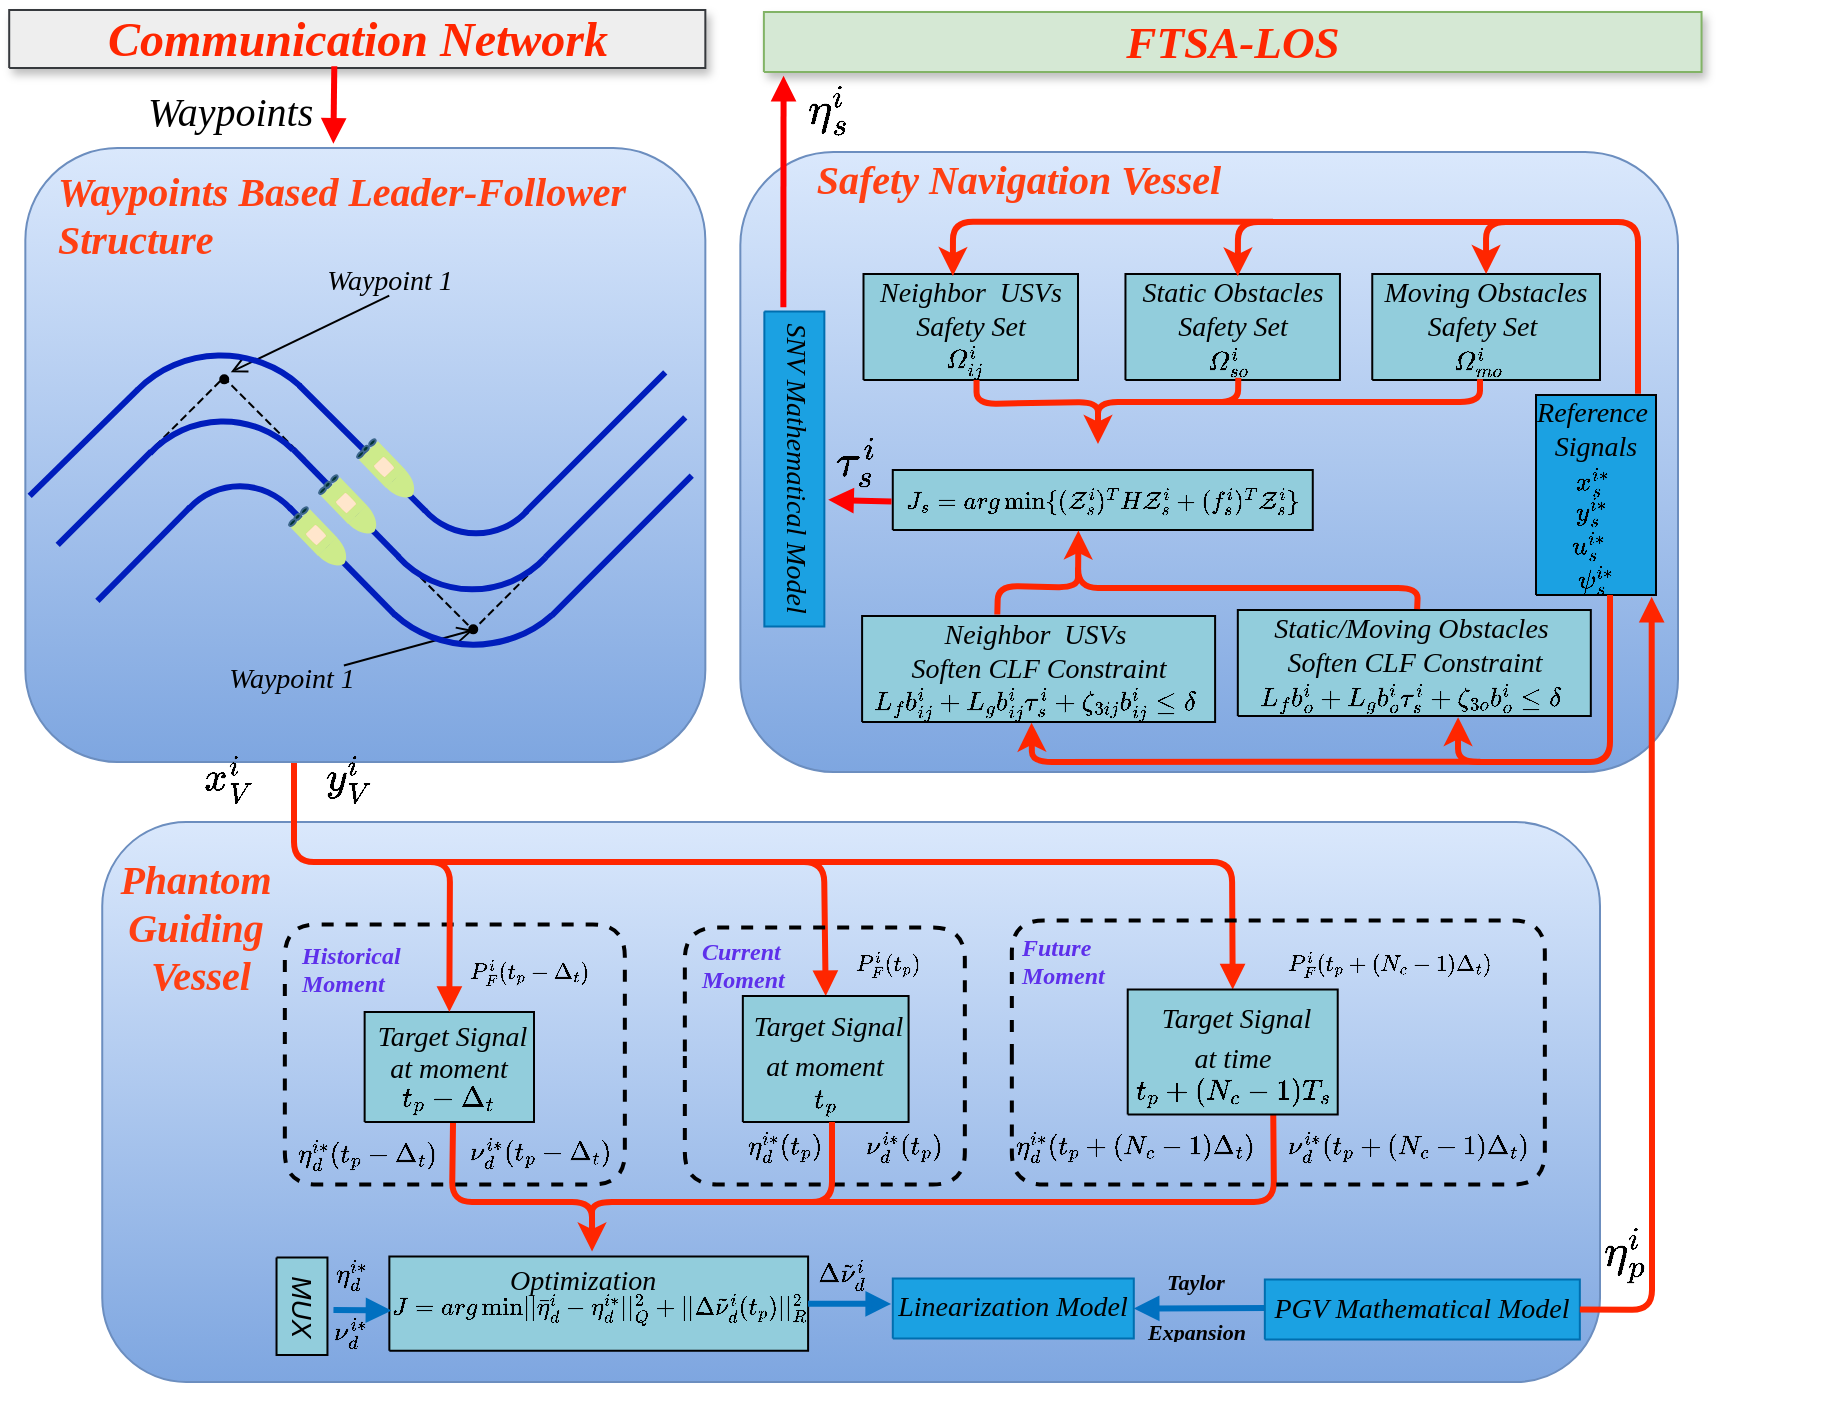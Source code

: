 <mxfile version="28.0.4">
  <diagram name="第 1 页" id="_BpTFwBMnMP1yOmXMjdr">
    <mxGraphModel dx="3667" dy="395" grid="1" gridSize="10" guides="1" tooltips="1" connect="1" arrows="1" fold="1" page="1" pageScale="1" pageWidth="827" pageHeight="1169" math="1" shadow="0">
      <root>
        <mxCell id="0" />
        <mxCell id="1" parent="0" />
        <mxCell id="GamXYhBfgSXfClp50BhV-254" value="" style="rounded=1;whiteSpace=wrap;html=1;fillColor=#dae8fc;strokeColor=#6c8ebf;gradientColor=#7ea6e0;" vertex="1" parent="1">
          <mxGeometry x="561.17" y="1465" width="468.83" height="310" as="geometry" />
        </mxCell>
        <UserObject label="&lt;div style=&quot;font-size: 1px&quot;&gt;&lt;font style=&quot;font-size: 22.58px; font-family: &amp;quot;Times New Roman&amp;quot;; direction: ltr; letter-spacing: 0px; line-height: 120%; opacity: 1;&quot;&gt;&lt;i style=&quot;color: light-dark(rgb(255, 38, 0), rgb(237, 237, 237));&quot;&gt;&lt;b&gt;FTSA-LOS&lt;/b&gt;&lt;/i&gt;&lt;/font&gt;&lt;/div&gt;" tags="流程图" id="GamXYhBfgSXfClp50BhV-221">
          <mxCell style="verticalAlign=middle;align=center;overflow=width;vsdxID=288;rotation=0;fillColor=#d5e8d4;shape=stencil(nZBLDoAgDERP0z3SIyjew0SURgSD+Lu9kMZoXLhwN9O+tukAlrNpJg1SzDH4QW/URgNYgZTkjA4UkwJUgGXng+6DX1zLfmoymdXo17xh5zmRJ6Q42BWCfc2oJfdAr+Yv+AP9Cb7OJ3H/2JG1HNGz/84klThPVCc=);strokeColor=#82b366;shadow=1;spacingTop=-1;spacingBottom=-1;spacingLeft=-1;spacingRight=-1;points=[[1,0.5,0],[0.5,0.5,0],[0.5,0,0]];labelBackgroundColor=none;rounded=0;html=1;whiteSpace=wrap;" vertex="1" parent="1">
            <mxGeometry x="572.94" y="1395" width="468.83" height="30" as="geometry" />
          </mxCell>
        </UserObject>
        <mxCell id="GamXYhBfgSXfClp50BhV-223" value="&lt;span style=&quot;caret-color: rgb(237, 12, 12); color: rgb(0, 0, 0); font-family: &amp;quot;Times New Roman&amp;quot;; font-style: normal; font-variant-caps: normal; font-weight: 400; letter-spacing: normal; text-align: center; text-indent: 0px; text-transform: none; white-space: normal; word-spacing: 0px; -webkit-text-stroke-width: 0px; text-decoration: none; float: none; display: inline !important;&quot;&gt;&lt;font&gt;\(\eta_s^{i}\)&lt;/font&gt;&lt;/span&gt;" style="text;whiteSpace=wrap;html=1;fontSize=22;" vertex="1" parent="1">
          <mxGeometry x="593.18" y="1423.5" width="20" height="27" as="geometry" />
        </mxCell>
        <UserObject label="&lt;font face=&quot;Times New Roman&quot;&gt;&lt;i&gt;&lt;span style=&quot;font-size: 14px; color: light-dark(rgb(0, 0, 0), rgb(255, 173, 173));&quot;&gt;Neighbor &amp;nbsp;USVs &amp;nbsp;Safety Set&amp;nbsp;&lt;/span&gt;&lt;/i&gt;&lt;/font&gt;&lt;div&gt;&lt;span style=&quot;caret-color: rgb(237, 12, 12); font-family: &amp;quot;Times New Roman&amp;quot;; font-size: 13px; font-weight: 700;&quot;&gt;\(\varOmega_{ij}^i\)&lt;/span&gt;&lt;font face=&quot;Times New Roman&quot;&gt;&lt;i&gt;&lt;span style=&quot;font-size: 14px; color: light-dark(rgb(0, 0, 0), rgb(255, 173, 173));&quot;&gt;&amp;nbsp;&amp;nbsp;&lt;/span&gt;&lt;/i&gt;&lt;/font&gt;&lt;/div&gt;" tags="流程图" id="GamXYhBfgSXfClp50BhV-231">
          <mxCell style="verticalAlign=middle;align=center;overflow=width;vsdxID=280;fillColor=#92cddc;gradientColor=none;shape=stencil(nZBLDoAgDERP0z3SIyjew0SURgSD+Lu9kMZoXLhwN9O+tukAlrNpJg1SzDH4QW/URgNYgZTkjA4UkwJUgGXng+6DX1zLfmoymdXo17xh5zmRJ6Q42BWCfc2oJfdAr+Yv+AP9Cb7OJ3H/2JG1HNGz/84klThPVCc=);strokeColor=#000000;spacingTop=-1;spacingBottom=-1;spacingLeft=-1;spacingRight=-1;points=[[1,0.5,0],[0.5,0.5,0],[0.5,0,0]];labelBackgroundColor=none;rounded=0;html=1;whiteSpace=wrap;" vertex="1" parent="1">
            <mxGeometry x="622.75" y="1526" width="107.25" height="53" as="geometry" />
          </mxCell>
        </UserObject>
        <UserObject label="&lt;font face=&quot;Times New Roman&quot;&gt;&lt;i&gt;&lt;span style=&quot;font-size: 14px; color: light-dark(rgb(0, 0, 0), rgb(255, 173, 173));&quot;&gt;Static Obstacles Safety Set&lt;/span&gt;&lt;/i&gt;&lt;/font&gt;&lt;div&gt;&lt;font face=&quot;Times New Roman&quot;&gt;&lt;i&gt;&lt;span style=&quot;font-size: 14px; color: light-dark(rgb(0, 0, 0), rgb(255, 173, 173));&quot;&gt;&amp;nbsp;&lt;/span&gt;&lt;/i&gt;&lt;/font&gt;&lt;span style=&quot;caret-color: rgb(237, 12, 12); font-family: &amp;quot;Times New Roman&amp;quot;; font-size: 13px; font-weight: 700;&quot;&gt;\(\varOmega_{so}^i\)&lt;/span&gt;&lt;font face=&quot;Times New Roman&quot;&gt;&lt;i&gt;&lt;span style=&quot;font-size: 14px; color: light-dark(rgb(0, 0, 0), rgb(255, 173, 173));&quot;&gt;&amp;nbsp;&amp;nbsp;&lt;/span&gt;&lt;/i&gt;&lt;/font&gt;&lt;/div&gt;" tags="流程图" id="GamXYhBfgSXfClp50BhV-232">
          <mxCell style="verticalAlign=middle;align=center;overflow=width;vsdxID=280;fillColor=#92cddc;gradientColor=none;shape=stencil(nZBLDoAgDERP0z3SIyjew0SURgSD+Lu9kMZoXLhwN9O+tukAlrNpJg1SzDH4QW/URgNYgZTkjA4UkwJUgGXng+6DX1zLfmoymdXo17xh5zmRJ6Q42BWCfc2oJfdAr+Yv+AP9Cb7OJ3H/2JG1HNGz/84klThPVCc=);strokeColor=#000000;spacingTop=-1;spacingBottom=-1;spacingLeft=-1;spacingRight=-1;points=[[1,0.5,0],[0.5,0.5,0],[0.5,0,0]];labelBackgroundColor=none;rounded=0;html=1;whiteSpace=wrap;" vertex="1" parent="1">
            <mxGeometry x="753.73" y="1526" width="107.25" height="53" as="geometry" />
          </mxCell>
        </UserObject>
        <UserObject label="&lt;font face=&quot;Times New Roman&quot;&gt;&lt;i&gt;&lt;span style=&quot;font-size: 14px; color: light-dark(rgb(0, 0, 0), rgb(255, 173, 173));&quot;&gt;Moving Obstacles Safety Set&amp;nbsp;&lt;/span&gt;&lt;/i&gt;&lt;/font&gt;&lt;div&gt;&lt;span style=&quot;caret-color: rgb(237, 12, 12); font-family: &amp;quot;Times New Roman&amp;quot;; font-size: 13px; font-weight: 700;&quot;&gt;\(\varOmega_{mo}^i\)&lt;/span&gt;&lt;font face=&quot;Times New Roman&quot;&gt;&lt;i&gt;&lt;span style=&quot;font-size: 14px; color: light-dark(rgb(0, 0, 0), rgb(255, 173, 173));&quot;&gt;&amp;nbsp;&amp;nbsp;&lt;/span&gt;&lt;/i&gt;&lt;/font&gt;&lt;/div&gt;" tags="流程图" id="GamXYhBfgSXfClp50BhV-233">
          <mxCell style="verticalAlign=middle;align=center;overflow=width;vsdxID=280;fillColor=#92cddc;gradientColor=none;shape=stencil(nZBLDoAgDERP0z3SIyjew0SURgSD+Lu9kMZoXLhwN9O+tukAlrNpJg1SzDH4QW/URgNYgZTkjA4UkwJUgGXng+6DX1zLfmoymdXo17xh5zmRJ6Q42BWCfc2oJfdAr+Yv+AP9Cb7OJ3H/2JG1HNGz/84klThPVCc=);strokeColor=#000000;spacingTop=-1;spacingBottom=-1;spacingLeft=-1;spacingRight=-1;points=[[1,0.5,0],[0.5,0.5,0],[0.5,0,0]];labelBackgroundColor=none;rounded=0;html=1;whiteSpace=wrap;" vertex="1" parent="1">
            <mxGeometry x="877.13" y="1526" width="113.87" height="53" as="geometry" />
          </mxCell>
        </UserObject>
        <UserObject label="&lt;span style=&quot;color: rgb(0, 0, 0);&quot;&gt;&lt;font style=&quot;font-size: 14px;&quot; face=&quot;Times New Roman&quot;&gt;&lt;i&gt;Reference&amp;nbsp;&lt;/i&gt;&lt;/font&gt;&lt;/span&gt;&lt;div&gt;&lt;span style=&quot;color: rgb(0, 0, 0);&quot;&gt;&lt;font style=&quot;font-size: 14px;&quot; face=&quot;Times New Roman&quot;&gt;&lt;i&gt;Signals&lt;/i&gt;&lt;/font&gt;&lt;/span&gt;&lt;div&gt;&lt;span style=&quot;caret-color: rgb(237, 12, 12); font-family: &amp;quot;Times New Roman&amp;quot;; font-size: 13px; font-weight: 700;&quot;&gt;\(x_{s}^{i\ast}\)&amp;nbsp;&lt;/span&gt;&lt;/div&gt;&lt;div&gt;&lt;font face=&quot;Times New Roman&quot;&gt;&lt;i&gt;&lt;span style=&quot;font-size: 14px;&quot;&gt;&amp;nbsp;&lt;/span&gt;&lt;/i&gt;&lt;/font&gt;&lt;span style=&quot;caret-color: rgb(237, 12, 12); font-family: &amp;quot;Times New Roman&amp;quot;; font-size: 13px; font-weight: 700;&quot;&gt;\(y_{s}^{i\ast}\)&amp;nbsp;&lt;/span&gt;&lt;font face=&quot;Times New Roman&quot;&gt;&lt;i&gt;&lt;span style=&quot;font-size: 14px;&quot;&gt;&amp;nbsp;&lt;/span&gt;&lt;/i&gt;&lt;/font&gt;&lt;/div&gt;&lt;div&gt;&lt;span style=&quot;caret-color: rgb(237, 12, 12); font-family: &amp;quot;Times New Roman&amp;quot;; font-size: 13px; font-weight: 700;&quot;&gt;\(u_{s}^{i\ast}\)&amp;nbsp;&lt;/span&gt;&lt;font face=&quot;Times New Roman&quot;&gt;&lt;i&gt;&lt;span style=&quot;font-size: 14px;&quot;&gt;&amp;nbsp;&lt;/span&gt;&lt;/i&gt;&lt;/font&gt;&lt;/div&gt;&lt;div&gt;&lt;span style=&quot;caret-color: rgb(237, 12, 12); font-family: &amp;quot;Times New Roman&amp;quot;; font-size: 13px; font-weight: 700;&quot;&gt;\(\psi_{s}^{i\ast}\)&lt;/span&gt;&lt;/div&gt;&lt;/div&gt;" tags="流程图" id="GamXYhBfgSXfClp50BhV-235">
          <mxCell style="verticalAlign=middle;align=center;overflow=width;vsdxID=280;fillColor=#1BA1E2;gradientColor=none;shape=stencil(nZBLDoAgDERP0z3SIyjew0SURgSD+Lu9kMZoXLhwN9O+tukAlrNpJg1SzDH4QW/URgNYgZTkjA4UkwJUgGXng+6DX1zLfmoymdXo17xh5zmRJ6Q42BWCfc2oJfdAr+Yv+AP9Cb7OJ3H/2JG1HNGz/84klThPVCc=);strokeColor=#000000;spacingTop=-1;spacingBottom=-1;spacingLeft=-1;spacingRight=-1;points=[[1,0.5,0],[0.5,0.5,0],[0.5,0,0]];labelBackgroundColor=none;rounded=0;html=1;whiteSpace=wrap;" vertex="1" parent="1">
            <mxGeometry x="959" y="1586.5" width="60" height="100" as="geometry" />
          </mxCell>
        </UserObject>
        <UserObject label="&lt;i style=&quot;font-family: &amp;quot;Times New Roman&amp;quot;;&quot;&gt;&lt;span style=&quot;font-size: 14px;&quot;&gt;Neighbor &amp;nbsp;USVs&amp;nbsp;&lt;/span&gt;&lt;/i&gt;&lt;div&gt;&lt;font style=&quot;font-size: 14px;&quot; face=&quot;Times New Roman&quot;&gt;&lt;i&gt;Soften CLF Constraint&lt;/i&gt;&lt;/font&gt;&lt;div&gt;&lt;font face=&quot;Times New Roman&quot;&gt;&lt;i&gt;&lt;span style=&quot;font-size: 14px; color: light-dark(rgb(0, 0, 0), rgb(255, 173, 173));&quot;&gt;&amp;nbsp;&lt;/span&gt;&lt;/i&gt;&lt;/font&gt;&lt;span style=&quot;caret-color: rgb(237, 12, 12); font-family: &amp;quot;Times New Roman&amp;quot;; font-size: 13px; font-weight: 700;&quot;&gt;\(L_f b_{ij}^i + L_{g} b_{ij}^i \tau_{s}^i + \zeta_{3ij} b_{ij}^i \leq \delta \)&lt;/span&gt;&lt;font face=&quot;Times New Roman&quot;&gt;&lt;i&gt;&lt;span style=&quot;font-size: 14px; color: light-dark(rgb(0, 0, 0), rgb(255, 173, 173));&quot;&gt;&amp;nbsp;&amp;nbsp;&lt;/span&gt;&lt;/i&gt;&lt;/font&gt;&lt;/div&gt;&lt;/div&gt;" tags="流程图" id="GamXYhBfgSXfClp50BhV-249">
          <mxCell style="verticalAlign=middle;align=center;overflow=width;vsdxID=280;fillColor=#92cddc;gradientColor=none;shape=stencil(nZBLDoAgDERP0z3SIyjew0SURgSD+Lu9kMZoXLhwN9O+tukAlrNpJg1SzDH4QW/URgNYgZTkjA4UkwJUgGXng+6DX1zLfmoymdXo17xh5zmRJ6Q42BWCfc2oJfdAr+Yv+AP9Cb7OJ3H/2JG1HNGz/84klThPVCc=);strokeColor=#000000;spacingTop=-1;spacingBottom=-1;spacingLeft=-1;spacingRight=-1;points=[[1,0.5,0],[0.5,0.5,0],[0.5,0,0]];labelBackgroundColor=none;rounded=0;html=1;whiteSpace=wrap;" vertex="1" parent="1">
            <mxGeometry x="622.05" y="1697" width="176.5" height="53" as="geometry" />
          </mxCell>
        </UserObject>
        <UserObject label="&lt;span style=&quot;font-family: &amp;quot;Times New Roman&amp;quot;; font-weight: 700;&quot;&gt;\(J_s={\mathop{arg\min}}\{(\mathcal{Z}_s^i)^T H \mathcal{Z}_s^i +(f_s^i)^T \mathcal{Z}_s^i\}\)&lt;/span&gt;" tags="流程图" id="GamXYhBfgSXfClp50BhV-251">
          <mxCell style="verticalAlign=middle;align=center;overflow=width;vsdxID=280;fillColor=#92cddc;gradientColor=none;shape=stencil(nZBLDoAgDERP0z3SIyjew0SURgSD+Lu9kMZoXLhwN9O+tukAlrNpJg1SzDH4QW/URgNYgZTkjA4UkwJUgGXng+6DX1zLfmoymdXo17xh5zmRJ6Q42BWCfc2oJfdAr+Yv+AP9Cb7OJ3H/2JG1HNGz/84klThPVCc=);strokeColor=#000000;spacingTop=-1;spacingBottom=-1;spacingLeft=-1;spacingRight=-1;points=[[1,0.5,0],[0.5,0.5,0],[0.5,0,0]];labelBackgroundColor=none;rounded=0;html=1;whiteSpace=wrap;" vertex="1" parent="1">
            <mxGeometry x="637.39" y="1624" width="210" height="30" as="geometry" />
          </mxCell>
        </UserObject>
        <UserObject label="&lt;i style=&quot;font-family: &amp;quot;Times New Roman&amp;quot;;&quot;&gt;&lt;span style=&quot;font-size: 14px;&quot;&gt;Static/Moving Obstacles&lt;/span&gt;&lt;/i&gt;&lt;i style=&quot;font-family: &amp;quot;Times New Roman&amp;quot;;&quot;&gt;&lt;span style=&quot;font-size: 14px;&quot;&gt;&amp;nbsp;&lt;/span&gt;&lt;/i&gt;&lt;div&gt;&lt;font style=&quot;font-size: 14px;&quot; face=&quot;Times New Roman&quot;&gt;&lt;i&gt;Soften CLF Constraint&lt;/i&gt;&lt;/font&gt;&lt;div&gt;&lt;font face=&quot;Times New Roman&quot;&gt;&lt;i&gt;&lt;span style=&quot;font-size: 14px; color: light-dark(rgb(0, 0, 0), rgb(255, 173, 173));&quot;&gt;&amp;nbsp;&lt;/span&gt;&lt;/i&gt;&lt;/font&gt;&lt;span style=&quot;caret-color: rgb(237, 12, 12); font-family: &amp;quot;Times New Roman&amp;quot;; font-size: 13px; font-weight: 700;&quot;&gt;\(L_f b_{o}^i + L_{g} b_{o}^i \tau_{s}^i + \zeta_{3o} b_{o}^i \leq \delta \)&lt;/span&gt;&lt;font face=&quot;Times New Roman&quot;&gt;&lt;i&gt;&lt;span style=&quot;font-size: 14px; color: light-dark(rgb(0, 0, 0), rgb(255, 173, 173));&quot;&gt;&amp;nbsp;&amp;nbsp;&lt;/span&gt;&lt;/i&gt;&lt;/font&gt;&lt;/div&gt;&lt;/div&gt;" tags="流程图" id="GamXYhBfgSXfClp50BhV-253">
          <mxCell style="verticalAlign=middle;align=center;overflow=width;vsdxID=280;fillColor=#92cddc;gradientColor=none;shape=stencil(nZBLDoAgDERP0z3SIyjew0SURgSD+Lu9kMZoXLhwN9O+tukAlrNpJg1SzDH4QW/URgNYgZTkjA4UkwJUgGXng+6DX1zLfmoymdXo17xh5zmRJ6Q42BWCfc2oJfdAr+Yv+AP9Cb7OJ3H/2JG1HNGz/84klThPVCc=);strokeColor=#000000;spacingTop=-1;spacingBottom=-1;spacingLeft=-1;spacingRight=-1;points=[[1,0.5,0],[0.5,0.5,0],[0.5,0,0]];labelBackgroundColor=none;rounded=0;html=1;whiteSpace=wrap;" vertex="1" parent="1">
            <mxGeometry x="809.91" y="1694" width="176.5" height="53" as="geometry" />
          </mxCell>
        </UserObject>
        <mxCell id="GamXYhBfgSXfClp50BhV-257" value="" style="rounded=1;whiteSpace=wrap;html=1;fillColor=#dae8fc;strokeColor=#6c8ebf;gradientColor=#7ea6e0;" vertex="1" parent="1">
          <mxGeometry x="242.12" y="1800" width="748.88" height="280" as="geometry" />
        </mxCell>
        <UserObject label="" tags="连接线" id="GamXYhBfgSXfClp50BhV-261">
          <mxCell style="vsdxID=250;edgeStyle=none;startArrow=none;endArrow=block;startSize=5;endSize=5;strokeWidth=3;strokeColor=#0070c0;spacingTop=0;spacingBottom=0;spacingLeft=0;spacingRight=0;verticalAlign=middle;html=1;labelBackgroundColor=#ffffff;rounded=0;entryX=1;entryY=0.5;entryDx=0;entryDy=0;entryPerimeter=0;exitX=0.011;exitY=0.473;exitDx=0;exitDy=0;exitPerimeter=0;" edge="1" parent="1" source="GamXYhBfgSXfClp50BhV-279" target="GamXYhBfgSXfClp50BhV-280">
            <mxGeometry relative="1" as="geometry">
              <Array as="points" />
              <mxPoint x="773.419" y="2038.54" as="sourcePoint" />
              <mxPoint x="773.769" y="2068.55" as="targetPoint" />
            </mxGeometry>
          </mxCell>
        </UserObject>
        <UserObject label="&lt;div&gt;&lt;font style=&quot;color: rgb(0, 0, 0); direction: ltr; letter-spacing: 0px; line-height: 120%; opacity: 1;&quot;&gt;&lt;font style=&quot;font-size: 11px;&quot;&gt;Taylor&lt;/font&gt;&lt;br&gt;&lt;/font&gt;&lt;/div&gt;" tags="背景" id="GamXYhBfgSXfClp50BhV-263">
          <mxCell style="verticalAlign=middle;align=center;overflow=width;vsdxID=252;fillColor=none;gradientColor=none;shape=stencil(nZBLDoAgDERP0z3SIyjew0SURgSD+Lu9kMZoXLhwN9O+tukAlrNpJg1SzDH4QW/URgNYgZTkjA4UkwJUgGXng+6DX1zLfmoymdXo17xh5zmRJ6Q42BWCfc2oJfdAr+Yv+AP9Cb7OJ3H/2JG1HNGz/84klThPVCc=);strokeColor=none;spacingTop=-1;spacingBottom=-1;spacingLeft=-1;spacingRight=-1;points=[];labelBackgroundColor=none;rounded=0;html=1;whiteSpace=wrap;fontFamily=Times New Roman;fontStyle=3" vertex="1" parent="1">
            <mxGeometry x="767.91" y="2021.75" width="42" height="16.5" as="geometry" />
          </mxCell>
        </UserObject>
        <UserObject label="" tags="连接线" id="GamXYhBfgSXfClp50BhV-264">
          <mxCell style="vsdxID=259;edgeStyle=none;startArrow=none;endArrow=block;startSize=5;endSize=5;strokeWidth=3;strokeColor=light-dark(#ff2600, #4cacf1);spacingTop=0;spacingBottom=0;spacingLeft=0;spacingRight=0;verticalAlign=middle;html=1;labelBackgroundColor=#FFFFFF;rounded=1;curved=0;entryX=0.5;entryY=0;entryDx=0;entryDy=0;entryPerimeter=0;" edge="1" parent="1" target="GamXYhBfgSXfClp50BhV-308">
            <mxGeometry relative="1" as="geometry">
              <mxPoint y="-1" as="offset" />
              <Array as="points">
                <mxPoint x="603" y="1820" />
              </Array>
              <mxPoint x="527" y="1820" as="sourcePoint" />
              <mxPoint x="685.744" y="1844.819" as="targetPoint" />
            </mxGeometry>
          </mxCell>
        </UserObject>
        <UserObject label="&lt;span style=&quot;caret-color: rgb(176, 0, 0); color: light-dark(rgb(0, 0, 0), rgb(255, 173, 173));&quot;&gt;&lt;font style=&quot;font-size: 11px;&quot;&gt;Expansion&lt;/font&gt;&lt;/span&gt;" tags="背景" id="GamXYhBfgSXfClp50BhV-268">
          <mxCell style="verticalAlign=middle;align=center;overflow=width;vsdxID=252;fillColor=none;gradientColor=none;shape=stencil(nZBLDoAgDERP0z3SIyjew0SURgSD+Lu9kMZoXLhwN9O+tukAlrNpJg1SzDH4QW/URgNYgZTkjA4UkwJUgGXng+6DX1zLfmoymdXo17xh5zmRJ6Q42BWCfc2oJfdAr+Yv+AP9Cb7OJ3H/2JG1HNGz/84klThPVCc=);strokeColor=none;spacingTop=-1;spacingBottom=-1;spacingLeft=-1;spacingRight=-1;points=[];labelBackgroundColor=none;rounded=0;html=1;whiteSpace=wrap;fontFamily=Times New Roman;fontStyle=3" vertex="1" parent="1">
            <mxGeometry x="762.91" y="2047.25" width="53" height="11.5" as="geometry" />
          </mxCell>
        </UserObject>
        <mxCell id="GamXYhBfgSXfClp50BhV-272" value="&lt;font style=&quot;font-size: 20px;&quot;&gt;Phantom&amp;nbsp;&lt;/font&gt;&lt;div&gt;&lt;font style=&quot;font-size: 20px;&quot;&gt;Guiding&amp;nbsp;&lt;/font&gt;&lt;/div&gt;&lt;div&gt;&lt;font style=&quot;font-size: 20px;&quot;&gt;Vessel&lt;/font&gt;&lt;/div&gt;" style="text;html=1;align=center;verticalAlign=middle;whiteSpace=wrap;rounded=0;fontFamily=Times New Roman;fontStyle=3;fontSize=14;fontColor=light-dark(#ff4013, #ededed);" vertex="1" parent="1">
          <mxGeometry x="239.12" y="1808.5" width="105.21" height="86.5" as="geometry" />
        </mxCell>
        <UserObject label="MUX&lt;div&gt;&lt;div&gt;&lt;/div&gt;&lt;/div&gt;" tags="流程图" id="GamXYhBfgSXfClp50BhV-273">
          <mxCell style="verticalAlign=middle;align=center;overflow=width;vsdxID=380;fillColor=#92cddc;gradientColor=none;shape=stencil(nZBLDoAgDERP0z3SIyjew0SURgSD+Lu9kMZoXLhwN9O+tukAlrNpJg1SzDH4QW/URgNYgZTkjA4UkwJUgGXng+6DX1zLfmoymdXo17xh5zmRJ6Q42BWCfc2oJfdAr+Yv+AP9Cb7OJ3H/2JG1HNGz/84klThPVCc=);strokeColor=#000000;spacingTop=-1;spacingBottom=-1;spacingLeft=-1;spacingRight=-1;points=[[1,0.5,0],[0.5,0.5,0],[0.5,0,0]];labelBackgroundColor=none;rounded=0;html=1;whiteSpace=wrap;rotation=90;fontSize=14;fontStyle=2" vertex="1" parent="1">
            <mxGeometry x="317.66" y="2029.41" width="48.67" height="25.46" as="geometry" />
          </mxCell>
        </UserObject>
        <mxCell id="GamXYhBfgSXfClp50BhV-274" value="&lt;span style=&quot;caret-color: rgb(237, 12, 12); color: rgb(0, 0, 0); font-family: &amp;quot;Times New Roman&amp;quot;; font-style: normal; font-variant-caps: normal; font-weight: 400; letter-spacing: normal; text-align: center; text-indent: 0px; text-transform: none; white-space: normal; word-spacing: 0px; -webkit-text-stroke-width: 0px; text-decoration: none; float: none; display: inline !important;&quot;&gt;&lt;font style=&quot;font-size: 13px;&quot;&gt;\(\eta_d^{i\ast}\)&lt;/font&gt;&lt;/span&gt;" style="text;whiteSpace=wrap;html=1;fontSize=19;" vertex="1" parent="1">
          <mxGeometry x="356.684" y="2005.54" width="20" height="27" as="geometry" />
        </mxCell>
        <mxCell id="GamXYhBfgSXfClp50BhV-275" value="&lt;span style=&quot;caret-color: rgb(237, 12, 12); color: rgb(0, 0, 0); font-family: &amp;quot;Times New Roman&amp;quot;; font-style: normal; font-variant-caps: normal; font-weight: 400; letter-spacing: normal; text-align: center; text-indent: 0px; text-transform: none; white-space: normal; word-spacing: 0px; -webkit-text-stroke-width: 0px; text-decoration: none; float: none; display: inline !important;&quot;&gt;&lt;font style=&quot;font-size: 13px;&quot;&gt;\(\nu_d^{i\ast}\)&lt;/font&gt;&lt;/span&gt;" style="text;whiteSpace=wrap;html=1;fontSize=19;" vertex="1" parent="1">
          <mxGeometry x="355.68" y="2035.25" width="20" height="31" as="geometry" />
        </mxCell>
        <UserObject label="&lt;div&gt;&lt;font style=&quot;color: rgb(0, 0, 0); direction: ltr; letter-spacing: 0px; line-height: 120%; opacity: 1;&quot;&gt;&lt;span style=&quot;caret-color: rgb(0, 0, 0); color: rgb(0, 0, 0);&quot;&gt;&lt;font style=&quot;font-size: 14px;&quot;&gt;&lt;span&gt;PGV Mathematical Model&lt;/span&gt;&lt;/font&gt;&lt;/span&gt;&lt;/font&gt;&lt;/div&gt;" tags="流程图" id="GamXYhBfgSXfClp50BhV-279">
          <mxCell style="verticalAlign=middle;align=center;overflow=width;vsdxID=320;shape=stencil(nZBLDoAgDERP0z3SIyjew0SURgSD+Lu9kMZoXLhwN9O+tukAlrNpJg1SzDH4QW/URgNYgZTkjA4UkwJUgGXng+6DX1zLfmoymdXo17xh5zmRJ6Q42BWCfc2oJfdAr+Yv+AP9Cb7OJ3H/2JG1HNGz/84klThPVCc=);spacingTop=-1;spacingBottom=-1;spacingLeft=-1;spacingRight=-1;points=[[1,0.5,0],[0.5,0.5,0],[0.5,0,0]];labelBackgroundColor=none;rounded=0;html=1;whiteSpace=wrap;fontFamily=Times New Roman;fontStyle=2;fillColor=#1BA1E2;fontColor=#ffffff;strokeColor=#006EAF;" vertex="1" parent="1">
            <mxGeometry x="823.414" y="2028.75" width="157.5" height="30" as="geometry" />
          </mxCell>
        </UserObject>
        <UserObject label="&lt;div&gt;&lt;font style=&quot;color: rgb(0, 0, 0); direction: ltr; letter-spacing: 0px; line-height: 120%; opacity: 1;&quot;&gt;&lt;span style=&quot;caret-color: rgb(0, 0, 0); color: rgb(0, 0, 0);&quot;&gt;&lt;font style=&quot;font-size: 14px;&quot;&gt;&lt;span&gt;Linearization Model&lt;/span&gt;&lt;/font&gt;&lt;/span&gt;&lt;/font&gt;&lt;/div&gt;" tags="流程图" id="GamXYhBfgSXfClp50BhV-280">
          <mxCell style="verticalAlign=middle;align=center;overflow=width;vsdxID=320;shape=stencil(nZBLDoAgDERP0z3SIyjew0SURgSD+Lu9kMZoXLhwN9O+tukAlrNpJg1SzDH4QW/URgNYgZTkjA4UkwJUgGXng+6DX1zLfmoymdXo17xh5zmRJ6Q42BWCfc2oJfdAr+Yv+AP9Cb7OJ3H/2JG1HNGz/84klThPVCc=);spacingTop=-1;spacingBottom=-1;spacingLeft=-1;spacingRight=-1;points=[[1,0.5,0],[0.5,0.5,0],[0.5,0,0]];labelBackgroundColor=none;rounded=0;html=1;whiteSpace=wrap;fontFamily=Times New Roman;fontStyle=2;fillColor=#1ba1e2;fontColor=#ffffff;strokeColor=#006EAF;" vertex="1" parent="1">
            <mxGeometry x="637.394" y="2028.25" width="120.5" height="30" as="geometry" />
          </mxCell>
        </UserObject>
        <UserObject label="" tags="连接线" id="GamXYhBfgSXfClp50BhV-288">
          <mxCell style="vsdxID=259;edgeStyle=none;startArrow=none;endArrow=block;startSize=5;endSize=5;strokeWidth=3;strokeColor=light-dark(#ff2600, #4cacf1);spacingTop=0;spacingBottom=0;spacingLeft=0;spacingRight=0;verticalAlign=middle;html=1;labelBackgroundColor=#FFFFFF;rounded=1;curved=0;entryX=0.5;entryY=0;entryDx=0;entryDy=0;entryPerimeter=0;" edge="1" parent="1" target="GamXYhBfgSXfClp50BhV-314">
            <mxGeometry relative="1" as="geometry">
              <mxPoint y="-1" as="offset" />
              <Array as="points">
                <mxPoint x="338" y="1820" />
                <mxPoint x="807" y="1820" />
              </Array>
              <mxPoint x="338" y="1740.09" as="sourcePoint" />
              <mxPoint x="489.184" y="1861.25" as="targetPoint" />
            </mxGeometry>
          </mxCell>
        </UserObject>
        <UserObject label="" tags="连接线" id="GamXYhBfgSXfClp50BhV-289">
          <mxCell style="vsdxID=259;edgeStyle=none;startArrow=none;endArrow=none;startSize=5;endSize=5;strokeWidth=3;strokeColor=light-dark(#ff2600, #4cacf1);spacingTop=0;spacingBottom=0;spacingLeft=0;spacingRight=0;verticalAlign=middle;html=1;labelBackgroundColor=#FFFFFF;rounded=1;curved=0;endFill=0;entryX=0.693;entryY=0.992;entryDx=0;entryDy=0;entryPerimeter=0;" edge="1" parent="1" target="GamXYhBfgSXfClp50BhV-314">
            <mxGeometry relative="1" as="geometry">
              <mxPoint y="-1" as="offset" />
              <Array as="points">
                <mxPoint x="828" y="1990" />
              </Array>
              <mxPoint x="597" y="1990" as="sourcePoint" />
              <mxPoint x="799.36" y="1924.5" as="targetPoint" />
            </mxGeometry>
          </mxCell>
        </UserObject>
        <UserObject label="" tags="连接线" id="GamXYhBfgSXfClp50BhV-290">
          <mxCell style="vsdxID=259;edgeStyle=none;startArrow=none;endArrow=classic;startSize=5;endSize=5;strokeWidth=3;strokeColor=light-dark(#ff2600, #4cacf1);spacingTop=0;spacingBottom=0;spacingLeft=0;spacingRight=0;verticalAlign=middle;html=1;labelBackgroundColor=#FFFFFF;rounded=1;curved=0;exitX=0.522;exitY=0.984;exitDx=0;exitDy=0;exitPerimeter=0;endFill=1;startFill=0;entryX=0.487;entryY=-0.004;entryDx=0;entryDy=0;entryPerimeter=0;" edge="1" parent="1" source="GamXYhBfgSXfClp50BhV-300" target="GamXYhBfgSXfClp50BhV-294">
            <mxGeometry relative="1" as="geometry">
              <mxPoint y="-1" as="offset" />
              <Array as="points">
                <mxPoint x="417" y="1990" />
                <mxPoint x="487" y="1990" />
              </Array>
              <mxPoint x="428.54" y="1996.66" as="sourcePoint" />
              <mxPoint x="571.22" y="2031.66" as="targetPoint" />
            </mxGeometry>
          </mxCell>
        </UserObject>
        <mxCell id="GamXYhBfgSXfClp50BhV-291" value="&lt;span style=&quot;caret-color: rgb(237, 12, 12); color: rgb(0, 0, 0); font-family: &amp;quot;Times New Roman&amp;quot;; font-style: normal; font-variant-caps: normal; font-weight: 400; letter-spacing: normal; text-align: center; text-indent: 0px; text-transform: none; white-space: normal; word-spacing: 0px; -webkit-text-stroke-width: 0px; text-decoration: none; float: none; display: inline !important;&quot;&gt;&lt;font style=&quot;font-size: 13px;&quot;&gt;\(\Delta\tilde{\nu}_d^{i}\)&lt;/font&gt;&lt;/span&gt;" style="text;whiteSpace=wrap;html=1;fontSize=19;" vertex="1" parent="1">
          <mxGeometry x="598.45" y="2005.66" width="20.81" height="24.75" as="geometry" />
        </mxCell>
        <mxCell id="GamXYhBfgSXfClp50BhV-292" value="&lt;div&gt;&lt;font style=&quot;font-family: &amp;quot;Times New Roman&amp;quot;; color: rgb(0, 0, 0); direction: ltr; letter-spacing: 0px; line-height: 120%; opacity: 1;&quot;&gt;&lt;br&gt;&lt;/font&gt;&lt;/div&gt;" style="verticalAlign=top;align=center;overflow=width;vsdxID=370;fillColor=#92cddc;gradientColor=none;shape=stencil(nZBLDoAgDERP0z3SIyjew0SURgSD+Lu9kMZoXLhwN9O+tukAlrNpJg1SzDH4QW/URgNYgZTkjA4UkwJUgGXng+6DX1zLfmoymdXo17xh5zmRJ6Q42BWCfc2oJfdAr+Yv+AP9Cb7OJ3H/2JG1HNGz/84klThPVCc=);strokeColor=#000000;spacingTop=-1;spacingBottom=-1;spacingLeft=-1;spacingRight=-1;points=[[1,0.5,0],[0.5,0.5,0],[0.5,0,0]];labelBackgroundColor=none;rounded=0;html=1;whiteSpace=wrap;" vertex="1" parent="1">
          <mxGeometry x="385.68" y="2017.23" width="209.369" height="47.205" as="geometry" />
        </mxCell>
        <mxCell id="GamXYhBfgSXfClp50BhV-293" value="&lt;div style=&quot;text-align: center;&quot;&gt;\(J={\mathop{arg\min}}||\bar{\eta}_d^i-\eta_d^{i\ast}||_Q^2+||\Delta \tilde{\nu}_{d}^i{(t_p)}||_R^2\)&lt;/div&gt;" style="text;whiteSpace=wrap;html=1;fontSize=12;fontFamily=Times New Roman;fontStyle=1" vertex="1" parent="1">
          <mxGeometry x="384.6" y="2028.41" width="198.35" height="24.845" as="geometry" />
        </mxCell>
        <mxCell id="GamXYhBfgSXfClp50BhV-294" value="&lt;i style=&quot;caret-color: rgb(0, 0, 0); color: rgb(0, 0, 0); font-family: &amp;quot;Times New Roman&amp;quot;; font-size: 14px; font-variant-caps: normal; font-weight: 400; letter-spacing: normal; orphans: auto; text-align: center; text-indent: 0px; text-transform: none; white-space: normal; widows: auto; word-spacing: 0px; -webkit-text-stroke-width: 0px; text-decoration: none;&quot;&gt;Optimization&lt;/i&gt;" style="text;whiteSpace=wrap;html=1;" vertex="1" parent="1">
          <mxGeometry x="444.094" y="2014.746" width="88.155" height="12.422" as="geometry" />
        </mxCell>
        <UserObject label="" tags="连接线" id="GamXYhBfgSXfClp50BhV-295">
          <mxCell style="vsdxID=250;edgeStyle=none;startArrow=none;endArrow=block;startSize=5;endSize=5;strokeWidth=3;strokeColor=#0070c0;spacingTop=0;spacingBottom=0;spacingLeft=0;spacingRight=0;verticalAlign=middle;html=1;labelBackgroundColor=#ffffff;rounded=0;entryX=-0.007;entryY=0.424;entryDx=0;entryDy=0;entryPerimeter=0;exitX=1;exitY=0.5;exitDx=0;exitDy=0;exitPerimeter=0;" edge="1" parent="1" source="GamXYhBfgSXfClp50BhV-292" target="GamXYhBfgSXfClp50BhV-280">
            <mxGeometry relative="1" as="geometry">
              <Array as="points" />
              <mxPoint x="605.009" y="2011.832" as="sourcePoint" />
              <mxPoint x="692.99" y="2047.26" as="targetPoint" />
            </mxGeometry>
          </mxCell>
        </UserObject>
        <UserObject label="" tags="连接线" id="GamXYhBfgSXfClp50BhV-297">
          <mxCell style="vsdxID=250;edgeStyle=none;startArrow=none;endArrow=block;startSize=5;endSize=5;strokeWidth=3;strokeColor=#0070c0;spacingTop=0;spacingBottom=0;spacingLeft=0;spacingRight=0;verticalAlign=middle;html=1;labelBackgroundColor=#ffffff;rounded=0;entryX=1.028;entryY=0.335;entryDx=0;entryDy=0;entryPerimeter=0;exitX=0.537;exitY=-0.118;exitDx=0;exitDy=0;exitPerimeter=0;" edge="1" parent="1" source="GamXYhBfgSXfClp50BhV-273">
            <mxGeometry relative="1" as="geometry">
              <Array as="points" />
              <mxPoint x="354.37" y="2045.219" as="sourcePoint" />
              <mxPoint x="386.684" y="2044.275" as="targetPoint" />
            </mxGeometry>
          </mxCell>
        </UserObject>
        <UserObject label="" tags="背景" id="GamXYhBfgSXfClp50BhV-299">
          <mxCell style="vsdxID=318;fillColor=none;shape=stencil(nZFLDsIwDERP4y0yiUBiXcoFOEFEDLEISZWm/E5PWhepdMGiWdkzz7Y0AV21zjQECtuc4pUebLMDvQelODhKnEsFugZdnWOiS4pdsNI3ppAKB4WszKx7WqFJpyO/adQ2q93P2wokW27x3l9/CotivcZJlP4gqOcwQb/mIvgPuhCcnS/FkI8kx95LvFN/nmeR5C90/QE=);dashed=1;strokeColor=#000000;strokeWidth=2;points=[[1,0.5,0],[0.5,0,0],[0.5,0.5,0],[0.5,0.5,0]];labelBackgroundColor=none;rounded=1;html=1;whiteSpace=wrap;fontColor=#ffffff;" vertex="1" parent="1">
            <mxGeometry x="333.42" y="1851.25" width="170" height="130" as="geometry" />
          </mxCell>
        </UserObject>
        <UserObject label="&lt;div&gt;&lt;span style=&quot;color: rgb(0, 0, 0);&quot;&gt;&lt;font face=&quot;Times New Roman&quot; style=&quot;font-size: 14px;&quot;&gt;&lt;i&gt;&lt;font style=&quot;direction: ltr; letter-spacing: 0px; line-height: 120%; opacity: 1; color: rgb(0, 0, 0);&quot;&gt;&amp;nbsp;&lt;/font&gt;&lt;font style=&quot;direction: ltr; letter-spacing: 0px; line-height: 120%; opacity: 1; color: rgb(0, 0, 0);&quot;&gt;Target&lt;/font&gt;&lt;font style=&quot;direction: ltr; letter-spacing: 0px; line-height: 120%; opacity: 1; color: rgb(0, 0, 0);&quot;&gt; &lt;/font&gt;&lt;font style=&quot;direction: ltr; letter-spacing: 0px; line-height: 120%; opacity: 1; color: rgb(0, 0, 0);&quot;&gt;&lt;font&gt;Signal&lt;/font&gt;&lt;br&gt;&lt;/font&gt;&lt;/i&gt;&lt;/font&gt;&lt;/span&gt;&lt;/div&gt;&lt;div&gt;&lt;font style=&quot;direction: ltr; letter-spacing: 0px; line-height: 120%; opacity: 1; color: rgb(0, 0, 0);&quot;&gt;&lt;span style=&quot;caret-color: rgb(237, 12, 12); color: rgb(0, 0, 0);&quot;&gt;&lt;font face=&quot;Times New Roman&quot; style=&quot;font-size: 14px;&quot;&gt;&lt;i&gt;at moment&lt;/i&gt;&lt;/font&gt;&lt;/span&gt;&lt;/font&gt;&lt;/div&gt;&lt;div&gt;&lt;font style=&quot;direction: ltr; letter-spacing: 0px; line-height: 120%; opacity: 1; color: rgb(0, 0, 0);&quot;&gt;&lt;span style=&quot;caret-color: rgb(237, 12, 12); color: rgb(0, 0, 0);&quot;&gt;&lt;font face=&quot;Times New Roman&quot; style=&quot;font-size: 14px;&quot;&gt;&lt;i&gt;\(t_p-\Delta_t\)&lt;/i&gt;&lt;/font&gt;&lt;/span&gt;&lt;/font&gt;&lt;/div&gt;" tags="流程图" id="GamXYhBfgSXfClp50BhV-300">
          <mxCell style="verticalAlign=middle;align=center;overflow=width;vsdxID=280;fillColor=#92cddc;gradientColor=none;shape=stencil(nZBLDoAgDERP0z3SIyjew0SURgSD+Lu9kMZoXLhwN9O+tukAlrNpJg1SzDH4QW/URgNYgZTkjA4UkwJUgGXng+6DX1zLfmoymdXo17xh5zmRJ6Q42BWCfc2oJfdAr+Yv+AP9Cb7OJ3H/2JG1HNGz/84klThPVCc=);strokeColor=#000000;spacingTop=-1;spacingBottom=-1;spacingLeft=-1;spacingRight=-1;points=[[1,0.5,0],[0.5,0.5,0],[0.5,0,0]];labelBackgroundColor=none;rounded=0;html=1;whiteSpace=wrap;" vertex="1" parent="1">
            <mxGeometry x="373.32" y="1895" width="84.68" height="55" as="geometry" />
          </mxCell>
        </UserObject>
        <mxCell id="GamXYhBfgSXfClp50BhV-301" value="&lt;span style=&quot;caret-color: rgb(237, 12, 12); color: rgb(0, 0, 0); font-family: &amp;quot;Times New Roman&amp;quot;; font-style: normal; font-variant-caps: normal; letter-spacing: normal; text-align: center; text-indent: 0px; text-transform: none; white-space: normal; word-spacing: 0px; -webkit-text-stroke-width: 0px; text-decoration: none; float: none; display: inline !important;&quot;&gt;&lt;font&gt;\(P_F^i(t_p-\Delta_t)\)&lt;/font&gt;&lt;/span&gt;" style="text;whiteSpace=wrap;html=1;fontSize=11;fontStyle=1" vertex="1" parent="1">
          <mxGeometry x="424.42" y="1861.25" width="73.25" height="30" as="geometry" />
        </mxCell>
        <mxCell id="GamXYhBfgSXfClp50BhV-302" value="Historical&#xa;Moment" style="text;whiteSpace=wrap;fontStyle=3;fontFamily=Times New Roman;fontColor=light-dark(#5e30eb, #ededed);" vertex="1" parent="1">
          <mxGeometry x="339.98" y="1852.75" width="53.44" height="35" as="geometry" />
        </mxCell>
        <mxCell id="GamXYhBfgSXfClp50BhV-303" value="&lt;span style=&quot;caret-color: rgb(237, 12, 12); color: rgb(0, 0, 0); font-family: &amp;quot;Times New Roman&amp;quot;; font-style: normal; font-variant-caps: normal; letter-spacing: normal; text-align: center; text-indent: 0px; text-transform: none; white-space: normal; word-spacing: 0px; -webkit-text-stroke-width: 0px; text-decoration: none; float: none; display: inline !important;&quot;&gt;&lt;font&gt;\(\eta_d^{i\ast}(t_p-\Delta_t)\)&lt;/font&gt;&lt;/span&gt;" style="text;whiteSpace=wrap;html=1;fontSize=13;fontStyle=1" vertex="1" parent="1">
          <mxGeometry x="337.976" y="1951.25" width="71.38" height="27" as="geometry" />
        </mxCell>
        <mxCell id="GamXYhBfgSXfClp50BhV-304" value="&lt;span style=&quot;caret-color: rgb(237, 12, 12); color: rgb(0, 0, 0); font-family: &amp;quot;Times New Roman&amp;quot;; font-style: normal; font-variant-caps: normal; letter-spacing: normal; text-align: center; text-indent: 0px; text-transform: none; white-space: normal; word-spacing: 0px; -webkit-text-stroke-width: 0px; text-decoration: none; float: none; display: inline !important;&quot;&gt;&lt;font&gt;\(\nu_d^{i\ast}(t_p-\Delta_t)\)&lt;/font&gt;&lt;/span&gt;" style="text;whiteSpace=wrap;html=1;fontSize=13;fontStyle=1" vertex="1" parent="1">
          <mxGeometry x="424.416" y="1950" width="81.75" height="29.5" as="geometry" />
        </mxCell>
        <UserObject label="" tags="背景" id="GamXYhBfgSXfClp50BhV-307">
          <mxCell style="vsdxID=319;shape=stencil(nZFLDsIwDERP4y0yiUBiXcoFOEFEDLEISZWm/E5PWhepdMGiWdkzz7Y0AV21zjQECtuc4pUebLMDvQelODhKnEsFugZdnWOiS4pdsNI3ppAKB4WszKx7WqFJpyO/adQ2q93P2wokW27x3l9/CotivcZJlP4gqOcwQb/mIvgPuhCcnS/FkI8kx95LvFN/nmeR5C90/QE=);dashed=1;strokeWidth=2;points=[[1,0.5,0],[0.5,0,0],[0.5,0.5,0],[0.5,0.5,0]];labelBackgroundColor=none;rounded=1;html=1;whiteSpace=wrap;fillColor=none;" vertex="1" parent="1">
            <mxGeometry x="533.42" y="1852.75" width="140" height="128.5" as="geometry" />
          </mxCell>
        </UserObject>
        <UserObject label="&lt;div&gt;&lt;font face=&quot;Times New Roman&quot; style=&quot;color: rgb(0, 0, 0); direction: ltr; letter-spacing: 0px; line-height: 120%; opacity: 1; font-size: 14px;&quot;&gt;&lt;i&gt;&lt;div style=&quot;caret-color: rgb(0, 0, 0); color: rgb(0, 0, 0);&quot;&gt;&lt;span style=&quot;color: rgb(0, 0, 0);&quot;&gt;&lt;font style=&quot;direction: ltr; letter-spacing: 0px; line-height: 23.712px; opacity: 1; color: rgb(0, 0, 0);&quot;&gt;&amp;nbsp;&lt;/font&gt;&lt;font style=&quot;direction: ltr; letter-spacing: 0px; line-height: 21.6px; opacity: 1; color: rgb(0, 0, 0);&quot;&gt;Target&lt;/font&gt;&lt;font style=&quot;direction: ltr; letter-spacing: 0px; line-height: 23.712px; opacity: 1; color: rgb(0, 0, 0);&quot;&gt;&amp;nbsp;&lt;/font&gt;&lt;font style=&quot;direction: ltr; letter-spacing: 0px; line-height: 14.4px; opacity: 1; color: rgb(0, 0, 0);&quot;&gt;&lt;font&gt;Signal&lt;/font&gt;&lt;br&gt;&lt;/font&gt;&lt;/span&gt;&lt;/div&gt;&lt;div style=&quot;caret-color: rgb(0, 0, 0); color: rgb(0, 0, 0);&quot;&gt;&lt;font style=&quot;direction: ltr; letter-spacing: 0px; line-height: 14.4px; opacity: 1; color: rgb(0, 0, 0);&quot;&gt;&lt;span style=&quot;caret-color: rgb(237, 12, 12); color: rgb(0, 0, 0);&quot;&gt;&lt;font&gt;at moment&lt;/font&gt;&lt;/span&gt;&lt;/font&gt;&lt;/div&gt;&lt;div style=&quot;caret-color: rgb(0, 0, 0); color: rgb(0, 0, 0);&quot;&gt;&lt;font style=&quot;direction: ltr; letter-spacing: 0px; line-height: 14.4px; opacity: 1; color: rgb(0, 0, 0);&quot;&gt;&lt;span style=&quot;caret-color: rgb(237, 12, 12); color: rgb(0, 0, 0);&quot;&gt;&lt;font&gt;\(t_p\)&lt;/font&gt;&lt;/span&gt;&lt;/font&gt;&lt;/div&gt;&lt;/i&gt;&lt;/font&gt;&lt;/div&gt;" tags="流程图" id="GamXYhBfgSXfClp50BhV-308">
          <mxCell style="verticalAlign=middle;align=center;overflow=width;vsdxID=294;fillColor=#92cddc;gradientColor=none;shape=stencil(nZBLDoAgDERP0z3SIyjew0SURgSD+Lu9kMZoXLhwN9O+tukAlrNpJg1SzDH4QW/URgNYgZTkjA4UkwJUgGXng+6DX1zLfmoymdXo17xh5zmRJ6Q42BWCfc2oJfdAr+Yv+AP9Cb7OJ3H/2JG1HNGz/84klThPVCc=);strokeColor=#000000;spacingTop=-1;spacingBottom=-1;spacingLeft=-1;spacingRight=-1;points=[[1,0.5,0],[0.5,0.5,0],[0.5,0,0]];labelBackgroundColor=none;rounded=0;html=1;whiteSpace=wrap;" vertex="1" parent="1">
            <mxGeometry x="562.42" y="1887" width="82.87" height="63" as="geometry" />
          </mxCell>
        </UserObject>
        <mxCell id="GamXYhBfgSXfClp50BhV-309" value="&lt;span style=&quot;caret-color: rgb(237, 12, 12); color: rgb(0, 0, 0); font-family: &amp;quot;Times New Roman&amp;quot;; font-style: normal; font-variant-caps: normal; letter-spacing: normal; text-align: center; text-indent: 0px; text-transform: none; white-space: normal; word-spacing: 0px; -webkit-text-stroke-width: 0px; text-decoration: none; float: none; display: inline !important;&quot;&gt;&lt;font&gt;\(P_F^i(t_p)\)&lt;/font&gt;&lt;/span&gt;" style="text;whiteSpace=wrap;html=1;fontSize=11;fontStyle=1" vertex="1" parent="1">
          <mxGeometry x="617.42" y="1857.25" width="50" height="28" as="geometry" />
        </mxCell>
        <mxCell id="GamXYhBfgSXfClp50BhV-310" value="Current &#xa;Moment" style="text;whiteSpace=wrap;fontStyle=3;fontFamily=Times New Roman;fontColor=light-dark(#5e30eb, #ededed);" vertex="1" parent="1">
          <mxGeometry x="539.74" y="1851.25" width="53.68" height="40" as="geometry" />
        </mxCell>
        <mxCell id="GamXYhBfgSXfClp50BhV-311" value="&lt;span style=&quot;caret-color: rgb(237, 12, 12); color: rgb(0, 0, 0); font-family: &amp;quot;Times New Roman&amp;quot;; font-style: normal; font-variant-caps: normal; letter-spacing: normal; text-align: center; text-indent: 0px; text-transform: none; white-space: normal; word-spacing: 0px; -webkit-text-stroke-width: 0px; text-decoration: none; float: none; display: inline !important;&quot;&gt;&lt;font&gt;\(\eta_d^{i\ast}(t_p)\)&lt;/font&gt;&lt;/span&gt;" style="text;whiteSpace=wrap;html=1;fontSize=13;fontStyle=1" vertex="1" parent="1">
          <mxGeometry x="563.176" y="1947.25" width="50" height="31" as="geometry" />
        </mxCell>
        <mxCell id="GamXYhBfgSXfClp50BhV-312" value="&lt;span style=&quot;caret-color: rgb(237, 12, 12); color: rgb(0, 0, 0); font-family: &amp;quot;Times New Roman&amp;quot;; font-style: normal; font-variant-caps: normal; letter-spacing: normal; text-align: center; text-indent: 0px; text-transform: none; white-space: normal; word-spacing: 0px; -webkit-text-stroke-width: 0px; text-decoration: none; float: none; display: inline !important;&quot;&gt;&lt;font&gt;\(\nu_d^{i\ast}(t_p)\)&lt;/font&gt;&lt;/span&gt;" style="text;whiteSpace=wrap;html=1;fontSize=13;fontStyle=1" vertex="1" parent="1">
          <mxGeometry x="622.046" y="1947" width="40.75" height="37.5" as="geometry" />
        </mxCell>
        <UserObject label="" tags="背景" id="GamXYhBfgSXfClp50BhV-313">
          <mxCell style="vsdxID=373;shape=stencil(nZFLDsIwDERP4y0yiUBiXcoFOEFEDLEISZWm/E5PWhepdMGiWdkzz7Y0AV21zjQECtuc4pUebLMDvQelODhKnEsFugZdnWOiS4pdsNI3ppAKB4WszKx7WqFJpyO/adQ2q93P2wokW27x3l9/CotivcZJlP4gqOcwQb/mIvgPuhCcnS/FkI8kx95LvFN/nmeR5C90/QE=);dashed=1;strokeWidth=2;points=[[1,0.5,0],[0.5,0,0],[0.5,0.5,0],[0.5,0.5,0]];labelBackgroundColor=none;rounded=1;html=1;whiteSpace=wrap;fillColor=none;" vertex="1" parent="1">
            <mxGeometry x="696.92" y="1849.25" width="266.5" height="132" as="geometry" />
          </mxCell>
        </UserObject>
        <UserObject label="&lt;font face=&quot;Times New Roman&quot; style=&quot;color: rgb(0, 0, 0); direction: ltr; letter-spacing: 0px; line-height: 120%; opacity: 1; font-size: 14px;&quot;&gt;&lt;i&gt;&lt;div style=&quot;caret-color: rgb(0, 0, 0); color: rgb(0, 0, 0);&quot;&gt;&lt;span style=&quot;color: rgb(0, 0, 0);&quot;&gt;&lt;font style=&quot;direction: ltr; letter-spacing: 0px; line-height: 23.712px; opacity: 1; color: rgb(0, 0, 0);&quot;&gt;&amp;nbsp;&lt;/font&gt;&lt;font style=&quot;direction: ltr; letter-spacing: 0px; line-height: 21.6px; opacity: 1; color: rgb(0, 0, 0);&quot;&gt;Target&lt;/font&gt;&lt;font style=&quot;direction: ltr; letter-spacing: 0px; line-height: 23.712px; opacity: 1; color: rgb(0, 0, 0);&quot;&gt;&amp;nbsp;&lt;/font&gt;&lt;font style=&quot;direction: ltr; letter-spacing: 0px; line-height: 14.4px; opacity: 1; color: rgb(0, 0, 0);&quot;&gt;&lt;font&gt;Signal&lt;/font&gt;&lt;br&gt;&lt;/font&gt;&lt;/span&gt;&lt;/div&gt;&lt;div style=&quot;caret-color: rgb(0, 0, 0); color: rgb(0, 0, 0);&quot;&gt;&lt;font style=&quot;direction: ltr; letter-spacing: 0px; line-height: 14.4px; opacity: 1; color: rgb(0, 0, 0);&quot;&gt;&lt;span style=&quot;caret-color: rgb(237, 12, 12); color: rgb(0, 0, 0);&quot;&gt;&lt;font&gt;at time&lt;/font&gt;&lt;/span&gt;&lt;/font&gt;&lt;span style=&quot;caret-color: rgb(237, 12, 12); color: rgb(0, 0, 0); letter-spacing: 0px;&quot;&gt;\(t_p+(N_c-1)T_s\)&lt;/span&gt;&lt;/div&gt;&lt;/i&gt;&lt;/font&gt;" tags="流程图" id="GamXYhBfgSXfClp50BhV-314">
          <mxCell style="verticalAlign=middle;align=center;overflow=width;vsdxID=364;fillColor=#92cddc;gradientColor=none;shape=stencil(nZBLDoAgDERP0z3SIyjew0SURgSD+Lu9kMZoXLhwN9O+tukAlrNpJg1SzDH4QW/URgNYgZTkjA4UkwJUgGXng+6DX1zLfmoymdXo17xh5zmRJ6Q42BWCfc2oJfdAr+Yv+AP9Cb7OJ3H/2JG1HNGz/84klThPVCc=);strokeColor=#000000;spacingTop=-1;spacingBottom=-1;spacingLeft=-1;spacingRight=-1;points=[[1,0.5,0],[0.5,0.5,0],[0.5,0,0]];labelBackgroundColor=none;rounded=0;html=1;whiteSpace=wrap;fontSize=16;" vertex="1" parent="1">
            <mxGeometry x="754.86" y="1883.75" width="105" height="62.5" as="geometry" />
          </mxCell>
        </UserObject>
        <mxCell id="GamXYhBfgSXfClp50BhV-315" value="&lt;span style=&quot;caret-color: rgb(237, 12, 12); color: rgb(0, 0, 0); font-family: &amp;quot;Times New Roman&amp;quot;; font-style: normal; font-variant-caps: normal; letter-spacing: normal; text-align: center; text-indent: 0px; text-transform: none; white-space: normal; word-spacing: 0px; -webkit-text-stroke-width: 0px; text-decoration: none; float: none; display: inline !important;&quot;&gt;&lt;font&gt;\(P_F^i(t_p+(N_c-1)\Delta_t)\)&lt;/font&gt;&lt;/span&gt;" style="text;whiteSpace=wrap;html=1;fontSize=11;fontStyle=1" vertex="1" parent="1">
          <mxGeometry x="833.42" y="1857.25" width="97.75" height="20.75" as="geometry" />
        </mxCell>
        <mxCell id="GamXYhBfgSXfClp50BhV-316" value="Future&#xa;Moment" style="text;whiteSpace=wrap;fontStyle=3;fontFamily=Times New Roman;fontColor=light-dark(#5e30eb, #ededed);" vertex="1" parent="1">
          <mxGeometry x="700.36" y="1849.25" width="56.5" height="38.5" as="geometry" />
        </mxCell>
        <mxCell id="GamXYhBfgSXfClp50BhV-317" value="&lt;span style=&quot;caret-color: rgb(237, 12, 12); color: rgb(0, 0, 0); font-family: &amp;quot;Times New Roman&amp;quot;; font-style: normal; font-variant-caps: normal; letter-spacing: normal; text-align: center; text-indent: 0px; text-transform: none; white-space: normal; word-spacing: 0px; -webkit-text-stroke-width: 0px; text-decoration: none; float: none; display: inline !important;&quot;&gt;\(\eta_d^{i\ast}(t_p+(N_c-1)\Delta_t)\)&lt;/span&gt;" style="text;whiteSpace=wrap;html=1;fontSize=13;fontStyle=1" vertex="1" parent="1">
          <mxGeometry x="696.926" y="1947.25" width="98.5" height="29.25" as="geometry" />
        </mxCell>
        <mxCell id="GamXYhBfgSXfClp50BhV-318" value="&lt;span style=&quot;caret-color: rgb(237, 12, 12); color: rgb(0, 0, 0); font-family: &amp;quot;Times New Roman&amp;quot;; font-style: normal; font-variant-caps: normal; letter-spacing: normal; text-align: center; text-indent: 0px; text-transform: none; white-space: normal; word-spacing: 0px; -webkit-text-stroke-width: 0px; text-decoration: none; float: none; display: inline !important;&quot;&gt;\(\nu_d^{i\ast}(t_p+(N_c-1)\Delta_t)\)&lt;/span&gt;" style="text;whiteSpace=wrap;html=1;fontSize=13;fontStyle=1" vertex="1" parent="1">
          <mxGeometry x="833.416" y="1947" width="103.5" height="27.5" as="geometry" />
        </mxCell>
        <UserObject label="&lt;div&gt;&lt;font style=&quot;font-family: &amp;quot;Times New Roman&amp;quot;; direction: ltr; letter-spacing: 0px; line-height: 120%; opacity: 1; font-size: 24px; color: light-dark(rgb(255, 38, 0), rgb(237, 237, 237));&quot;&gt;&lt;b&gt;Communication Network&lt;/b&gt;&lt;/font&gt;&lt;font style=&quot;font-size: 22.58px; font-family: &amp;quot;Times New Roman&amp;quot;; color: rgb(0, 0, 0); direction: ltr; letter-spacing: 0px; line-height: 120%; opacity: 1;&quot;&gt;&lt;br&gt;&lt;/font&gt;&lt;/div&gt;" tags="流程图" id="GamXYhBfgSXfClp50BhV-321">
          <mxCell style="verticalAlign=middle;align=center;overflow=width;vsdxID=235;rotation=0;fillColor=#eeeeee;shape=stencil(nZBLDoAgDERP0z3SIyjew0SURgSD+Lu9kMZoXLhwN9O+tukAlrNpJg1SzDH4QW/URgNYgZTkjA4UkwJUgGXng+6DX1zLfmoymdXo17xh5zmRJ6Q42BWCfc2oJfdAr+Yv+AP9Cb7OJ3H/2JG1HNGz/84klThPVCc=);strokeColor=#36393d;shadow=1;spacingTop=-1;spacingBottom=-1;spacingLeft=-1;spacingRight=-1;points=[[1,0.5,0],[0.5,0.5,0],[0.5,0,0]];labelBackgroundColor=none;rounded=0;html=1;whiteSpace=wrap;fontStyle=2" vertex="1" parent="1">
            <mxGeometry x="195.6" y="1394" width="348.07" height="29" as="geometry" />
          </mxCell>
        </UserObject>
        <UserObject label="" tags="连接线" id="GamXYhBfgSXfClp50BhV-324">
          <mxCell style="vsdxID=374;edgeStyle=none;startArrow=none;endArrow=block;startSize=5;endSize=5;strokeWidth=3;strokeColor=#FF0000;spacingTop=0;spacingBottom=0;spacingLeft=0;spacingRight=0;verticalAlign=middle;html=1;labelBackgroundColor=#FFFFFF;rounded=0;entryX=0.453;entryY=-0.007;entryDx=0;entryDy=0;entryPerimeter=0;exitX=0.467;exitY=0.971;exitDx=0;exitDy=0;exitPerimeter=0;" edge="1" parent="1" target="GamXYhBfgSXfClp50BhV-329" source="GamXYhBfgSXfClp50BhV-321">
            <mxGeometry relative="1" as="geometry">
              <mxPoint x="-1" as="offset" />
              <Array as="points" />
              <mxPoint x="360" y="1430" as="sourcePoint" />
              <mxPoint x="356.62" y="1435.75" as="targetPoint" />
            </mxGeometry>
          </mxCell>
        </UserObject>
        <mxCell id="GamXYhBfgSXfClp50BhV-325" value="&lt;div style=&quot;text-align: center;&quot;&gt;&lt;font face=&quot;Times New Roman&quot;&gt;&lt;span style=&quot;caret-color: rgb(237, 12, 12);&quot;&gt;Waypoints&lt;/span&gt;&lt;/font&gt;&lt;/div&gt;" style="text;whiteSpace=wrap;html=1;fontSize=20;fontStyle=2;fontColor=#000000;" vertex="1" parent="1">
          <mxGeometry x="263.37" y="1426" width="87.75" height="30" as="geometry" />
        </mxCell>
        <UserObject label="" tags="连接线" id="GamXYhBfgSXfClp50BhV-381">
          <mxCell style="vsdxID=259;edgeStyle=none;startArrow=none;endArrow=none;startSize=5;endSize=5;strokeWidth=3;strokeColor=light-dark(#ff2600, #4cacf1);spacingTop=0;spacingBottom=0;spacingLeft=0;spacingRight=0;verticalAlign=middle;html=1;labelBackgroundColor=#FFFFFF;rounded=1;curved=0;endFill=0;startFill=0;" edge="1" parent="1">
            <mxGeometry relative="1" as="geometry">
              <mxPoint y="-1" as="offset" />
              <Array as="points">
                <mxPoint x="487" y="1990" />
                <mxPoint x="607" y="1990" />
              </Array>
              <mxPoint x="487" y="2000" as="sourcePoint" />
              <mxPoint x="607" y="1950" as="targetPoint" />
            </mxGeometry>
          </mxCell>
        </UserObject>
        <mxCell id="GamXYhBfgSXfClp50BhV-382" value="&lt;div&gt;&lt;font style=&quot;font-size: 20px;&quot;&gt;Safety&amp;nbsp;&lt;/font&gt;&lt;span style=&quot;font-size: 20px;&quot;&gt;Navigation&amp;nbsp;&lt;/span&gt;&lt;span style=&quot;font-size: 20px;&quot;&gt;Vessel&lt;/span&gt;&lt;/div&gt;" style="text;html=1;align=center;verticalAlign=middle;whiteSpace=wrap;rounded=0;fontFamily=Times New Roman;fontStyle=3;fontSize=14;fontColor=light-dark(#ff4013, #ededed);" vertex="1" parent="1">
          <mxGeometry x="597" y="1463" width="206.85" height="30" as="geometry" />
        </mxCell>
        <UserObject label="" tags="连接线" id="GamXYhBfgSXfClp50BhV-384">
          <mxCell style="vsdxID=259;edgeStyle=none;startArrow=none;endArrow=block;startSize=5;endSize=5;strokeWidth=3;strokeColor=light-dark(#ff2600, #4cacf1);spacingTop=0;spacingBottom=0;spacingLeft=0;spacingRight=0;verticalAlign=middle;html=1;labelBackgroundColor=#FFFFFF;rounded=1;curved=0;entryX=0.964;entryY=1.009;entryDx=0;entryDy=0;entryPerimeter=0;exitX=1;exitY=0.5;exitDx=0;exitDy=0;exitPerimeter=0;" edge="1" parent="1" source="GamXYhBfgSXfClp50BhV-279" target="GamXYhBfgSXfClp50BhV-235">
            <mxGeometry relative="1" as="geometry">
              <mxPoint y="-1" as="offset" />
              <Array as="points">
                <mxPoint x="1017" y="2044" />
                <mxPoint x="1017" y="1960" />
              </Array>
              <mxPoint x="1074.75" y="1838.87" as="sourcePoint" />
              <mxPoint x="1098.77" y="1913.87" as="targetPoint" />
            </mxGeometry>
          </mxCell>
        </UserObject>
        <mxCell id="GamXYhBfgSXfClp50BhV-387" value="&lt;span style=&quot;caret-color: rgb(237, 12, 12); color: rgb(0, 0, 0); font-family: &amp;quot;Times New Roman&amp;quot;; font-style: normal; font-variant-caps: normal; font-weight: 400; letter-spacing: normal; text-align: center; text-indent: 0px; text-transform: none; white-space: normal; word-spacing: 0px; -webkit-text-stroke-width: 0px; text-decoration: none; float: none; display: inline !important;&quot;&gt;&lt;font&gt;\(\eta_p^{i}\)&lt;/font&gt;&lt;/span&gt;" style="text;whiteSpace=wrap;html=1;fontSize=22;" vertex="1" parent="1">
          <mxGeometry x="991" y="1994.75" width="20" height="27" as="geometry" />
        </mxCell>
        <UserObject label="" tags="连接线" id="GamXYhBfgSXfClp50BhV-388">
          <mxCell style="vsdxID=259;edgeStyle=none;startArrow=none;endArrow=classic;startSize=5;endSize=5;strokeWidth=3;strokeColor=light-dark(#ff2600, #4cacf1);spacingTop=0;spacingBottom=0;spacingLeft=0;spacingRight=0;verticalAlign=middle;html=1;labelBackgroundColor=#FFFFFF;rounded=1;curved=0;endFill=1;startFill=0;entryX=0.5;entryY=0;entryDx=0;entryDy=0;entryPerimeter=0;exitX=0.85;exitY=-0.006;exitDx=0;exitDy=0;exitPerimeter=0;" edge="1" parent="1" source="GamXYhBfgSXfClp50BhV-235" target="GamXYhBfgSXfClp50BhV-233">
            <mxGeometry relative="1" as="geometry">
              <mxPoint y="-1" as="offset" />
              <Array as="points">
                <mxPoint x="1010" y="1500" />
                <mxPoint x="934" y="1500" />
              </Array>
              <mxPoint x="1000" y="1580" as="sourcePoint" />
              <mxPoint x="1160" y="1602.82" as="targetPoint" />
            </mxGeometry>
          </mxCell>
        </UserObject>
        <mxCell id="GamXYhBfgSXfClp50BhV-327" value="" style="verticalLabelPosition=bottom;verticalAlign=top;html=1;shape=mxgraph.basic.arc;startAngle=0.869;endAngle=0.133;strokeWidth=3;rotation=-180;fillColor=#60a917;fontColor=#ffffff;strokeColor=#2D7600;" vertex="1" parent="1">
          <mxGeometry x="384.366" y="1565.114" width="85.5" height="86.57" as="geometry" />
        </mxCell>
        <mxCell id="GamXYhBfgSXfClp50BhV-328" value="" style="endArrow=none;html=1;rounded=0;strokeColor=#2D7600;align=center;verticalAlign=middle;fontFamily=Helvetica;fontSize=11;fontColor=default;labelBackgroundColor=default;strokeWidth=3;fillColor=#60a917;exitX=0.841;exitY=0.133;exitDx=0;exitDy=0;exitPerimeter=0;entryX=0.866;entryY=0.162;entryDx=0;entryDy=0;entryPerimeter=0;" edge="1" parent="1" source="GamXYhBfgSXfClp50BhV-351" target="GamXYhBfgSXfClp50BhV-327">
          <mxGeometry width="50" height="50" relative="1" as="geometry">
            <mxPoint x="345.616" y="1590.18" as="sourcePoint" />
            <mxPoint x="382.116" y="1623.68" as="targetPoint" />
          </mxGeometry>
        </mxCell>
        <mxCell id="GamXYhBfgSXfClp50BhV-329" value="" style="rounded=1;whiteSpace=wrap;html=1;fillColor=#dae8fc;strokeColor=#6c8ebf;gradientColor=#7ea6e0;" vertex="1" parent="1">
          <mxGeometry x="203.67" y="1463" width="340" height="307" as="geometry" />
        </mxCell>
        <mxCell id="GamXYhBfgSXfClp50BhV-330" value="" style="shape=partialRectangle;whiteSpace=wrap;html=1;top=0;left=0;fillColor=none;rotation=-135;dashed=1;" vertex="1" parent="1">
          <mxGeometry x="272.87" y="1590.18" width="60" height="60" as="geometry" />
        </mxCell>
        <mxCell id="GamXYhBfgSXfClp50BhV-331" value="" style="verticalLabelPosition=bottom;verticalAlign=top;html=1;shape=mxgraph.basic.arc;startAngle=0.869;endAngle=0.123;strokeWidth=3;fillColor=#0050ef;fontColor=#ffffff;strokeColor=#001DBC;" vertex="1" parent="1">
          <mxGeometry x="252.62" y="1599.69" width="100" height="100" as="geometry" />
        </mxCell>
        <mxCell id="GamXYhBfgSXfClp50BhV-332" value="" style="endArrow=none;html=1;rounded=0;strokeColor=#001DBC;align=center;verticalAlign=middle;fontFamily=Helvetica;fontSize=11;fontColor=default;labelBackgroundColor=default;exitX=0.5;exitY=0.5;exitDx=0;exitDy=0;exitPerimeter=0;strokeWidth=3;fillColor=#0050ef;" edge="1" parent="1">
          <mxGeometry width="50" height="50" relative="1" as="geometry">
            <mxPoint x="219.84" y="1661.442" as="sourcePoint" />
            <mxPoint x="266.62" y="1614.686" as="targetPoint" />
          </mxGeometry>
        </mxCell>
        <mxCell id="GamXYhBfgSXfClp50BhV-333" value="" style="ellipse;whiteSpace=wrap;html=1;aspect=fixed;fillColor=#000000;" vertex="1" parent="1">
          <mxGeometry x="301.12" y="1576.68" width="4" height="4" as="geometry" />
        </mxCell>
        <mxCell id="GamXYhBfgSXfClp50BhV-334" value="" style="shape=partialRectangle;whiteSpace=wrap;html=1;top=0;left=0;fillColor=none;fontFamily=Helvetica;fontSize=11;fontColor=default;labelBackgroundColor=default;rotation=-315;dashed=1;" vertex="1" parent="1">
          <mxGeometry x="402.62" y="1643.685" width="50" height="50" as="geometry" />
        </mxCell>
        <mxCell id="GamXYhBfgSXfClp50BhV-335" value="" style="verticalLabelPosition=bottom;verticalAlign=top;html=1;shape=mxgraph.basic.pie;startAngle=0.126;endAngle=0.875;fontFamily=Helvetica;fontSize=11;fontColor=default;labelBackgroundColor=default;dashed=1;dashPattern=1 4;rotation=-180;strokeColor=none;fillColor=none;" vertex="1" parent="1">
          <mxGeometry x="377.62" y="1582.685" width="100" height="100" as="geometry" />
        </mxCell>
        <mxCell id="GamXYhBfgSXfClp50BhV-336" value="" style="endArrow=none;html=1;rounded=0;strokeColor=#001DBC;align=center;verticalAlign=middle;fontFamily=Helvetica;fontSize=11;fontColor=default;labelBackgroundColor=default;strokeWidth=3;fillColor=#0050ef;" edge="1" parent="1">
          <mxGeometry width="50" height="50" relative="1" as="geometry">
            <mxPoint x="533.62" y="1597.685" as="sourcePoint" />
            <mxPoint x="463.62" y="1667.685" as="targetPoint" />
          </mxGeometry>
        </mxCell>
        <mxCell id="GamXYhBfgSXfClp50BhV-337" value="" style="ellipse;whiteSpace=wrap;html=1;aspect=fixed;fillColor=#000000;" vertex="1" parent="1">
          <mxGeometry x="425.62" y="1701.68" width="4" height="4" as="geometry" />
        </mxCell>
        <mxCell id="GamXYhBfgSXfClp50BhV-338" value="" style="endArrow=none;html=1;rounded=0;strokeColor=#001DBC;align=center;verticalAlign=middle;fontFamily=Helvetica;fontSize=11;fontColor=default;labelBackgroundColor=default;strokeWidth=3;fillColor=#0050ef;" edge="1" parent="1">
          <mxGeometry width="50" height="50" relative="1" as="geometry">
            <mxPoint x="337.62" y="1613.685" as="sourcePoint" />
            <mxPoint x="390.62" y="1667.685" as="targetPoint" />
          </mxGeometry>
        </mxCell>
        <mxCell id="GamXYhBfgSXfClp50BhV-339" value="" style="verticalLabelPosition=bottom;verticalAlign=top;html=1;shape=mxgraph.basic.arc;startAngle=0.869;endAngle=0.133;strokeWidth=3;rotation=-180;fillColor=#0050ef;fontColor=#ffffff;strokeColor=#001DBC;" vertex="1" parent="1">
          <mxGeometry x="377.12" y="1583.68" width="100" height="100" as="geometry" />
        </mxCell>
        <mxCell id="GamXYhBfgSXfClp50BhV-340" value="" style="group;rotation=180;" vertex="1" connectable="0" parent="1">
          <mxGeometry x="347.116" y="1624.246" width="36.415" height="34.451" as="geometry" />
        </mxCell>
        <mxCell id="GamXYhBfgSXfClp50BhV-341" style="vsdxID=272;rotation=-224;fillColor=#cdeb8b;shape=stencil(lZPRcoMgEEW/hkeZZdERntPkP5gElamVDJrG/H2xUBQzk2ne2OWwFy67hB/GTl01QRgnZz/13VymjvAPgmiGTjsz+RXhR8IPjXW6dfY2XEJ8VQu5rL7s91JhDueAAi6HEB4hwQB+41OgzzcXcJZ4FvmYkZIyGVIzRigSMZSCchEJnhMxlDWt6peyuWYpqRS5JvPXYLkuA4os1y1LWuXSQKXcKit39rtuTlXrcDFw0SCskmURqqpUdFcT5kLNZiycndRk7JA9pleu1YXXK5petdnWeNf6ukmzV94IoELm/mxfjvm/Jne2HvI9899/WU+w57/G1CB/djzwuWf4SolcfdeKvRneaNz3aL9YJ6QxfR8GbLu/nyifCtPIjz8=);strokeColor=none;strokeWidth=0;spacingTop=-3;spacingBottom=-3;spacingLeft=-3;spacingRight=-3;points=[];labelBackgroundColor=none;rounded=0;html=1;whiteSpace=wrap;" vertex="1" parent="GamXYhBfgSXfClp50BhV-340">
          <mxGeometry x="20" y="20" width="13" height="12" as="geometry" />
        </mxCell>
        <mxCell id="GamXYhBfgSXfClp50BhV-342" style="vsdxID=273;rotation=-224;fillColor=#cdeb8b;shape=stencil(nZBRDoQgDERP03+WHsHFe5iISyOCQdT19kIaIxq//Jtp3zTpAFaTaUYNUkwx+F6v1EYD+AUpyRkdKCYFqACrzgf9C352LfuxyWRWg1/yhT/nRE5IsZWuZtCSK8CPeI0e/hF+jV7AJM4PO7KWCyr390bSiNtEtQM=);strokeColor=none;strokeWidth=0;spacingTop=-3;spacingBottom=-3;spacingLeft=-3;spacingRight=-3;points=[];labelBackgroundColor=none;rounded=0;html=1;whiteSpace=wrap;" vertex="1" parent="GamXYhBfgSXfClp50BhV-340">
          <mxGeometry x="9" y="5" width="13.27" height="19.62" as="geometry" />
        </mxCell>
        <mxCell id="GamXYhBfgSXfClp50BhV-343" style="vsdxID=274;rotation=-224;fillColor=#ffe6cc;shape=stencil(tZTbUsMgEIafhsswHJPmWut7MC1tGWPSIamNby+RhWSjrTqjd7B8sP8eWCIf+pM5WyJYP/ju2V7dfjgR+UiEcO3JejeEFZFbIh8OnbdH313afdyfzUROq5fudXphjPdqTXU13RLsLVrYx+4pwruLjzTP+KYEHEyMljxaRgFQSbkGCEyccvAyygwpBZBMUFktnRu/C6celGrKgfegNJhUehUerWmNgglIJQEpzOj6wneDGVzXLoNljfFHWwR/xaExR3TUX609L8z8Xno4Yzg5SlEtcXZmBgxlTdkqOTMj18xPPW/KnK9cl4rqzaou6VouSxBcY9+JAc+Naxf9E0rAUcZX9FqnoEpiobMEgRKfJC4DkZi4lRwskZGvO+JGl4nPXVZr1GUy1zTFTEX6Av/QZFggD79EYoV6ritAKgtCn/qv5N3ph2/mya/gsJjH1sE1TZx6y/P1mAumOCLl9h0=);strokeColor=#d79b00;strokeWidth=0;spacingTop=-3;spacingBottom=-3;spacingLeft=-3;spacingRight=-3;points=[];labelBackgroundColor=none;rounded=0;html=1;whiteSpace=wrap;" vertex="1" parent="GamXYhBfgSXfClp50BhV-340">
          <mxGeometry x="13" y="12" width="7.276" height="7.976" as="geometry" />
        </mxCell>
        <mxCell id="GamXYhBfgSXfClp50BhV-344" style="vsdxID=275;fillColor=none;gradientColor=none;strokeColor=none;strokeWidth=2;points=[];labelBackgroundColor=none;rounded=0;html=1;whiteSpace=wrap;rotation=-284;" vertex="1" parent="GamXYhBfgSXfClp50BhV-340">
          <mxGeometry x="2" y="1" width="11.5" height="10.369" as="geometry" />
        </mxCell>
        <mxCell id="GamXYhBfgSXfClp50BhV-345" style="vsdxID=276;rotation=-224;fillColor=#003232;gradientColor=none;shape=stencil(vVFBDgIhDHwNRxKE+IJ1/Ufjll0iLpuCLv5eSDWKevLgbaYznTatMF2cYEGhVUwUjri6IU3C7ITWbp6QXCpImF6YzgbCkcJ5HpgvUJ0VncKlJmTuU7VDqyuzLdM9O4EORaLcaIpa7yNoo75GqSwhuygpJEguzM1UDzSiLGOk9TDec1iKK+LyUf5lsf+tVcDzzNZ5z1961d/fUkr8UtPfAA==);strokeColor=#3c668c;points=[[0.5,0,0],[0.5,0.5,0],[0.5,0.5,0],[0.5,0.5,0],[1,0.5,0]];labelBackgroundColor=none;rounded=0;html=1;whiteSpace=wrap;" vertex="1" parent="GamXYhBfgSXfClp50BhV-344">
          <mxGeometry x="1" y="8" width="4.42" height="2.03" as="geometry" />
        </mxCell>
        <mxCell id="GamXYhBfgSXfClp50BhV-346" style="vsdxID=277;rotation=-224;fillColor=#003232;gradientColor=none;shape=stencil(vVFBDgIhDHwNRxKE+IJ1/Ufjll0iLpuCLv5eSDWKevLgbaYznTatMF2cYEGhVUwUjri6IU3C7ITWbp6QXCpImF6YzgbCkcJ5HpgvUJ0VncKlJmTuU7VDqyuzLdM9O4EORaLcaIpa7yNoo75GqSwhuygpJEguzM1UDzSiLGOk9TDec1iKK+LyUf5lsf+tVcDzzNZ5z1961d/fUkr8UtPfAA==);strokeColor=#3c668c;points=[[0.5,0,0],[0.5,0.5,0],[0.5,0.5,0],[0.5,0.5,0],[1,0.5,0]];labelBackgroundColor=none;rounded=0;html=1;whiteSpace=wrap;" vertex="1" parent="GamXYhBfgSXfClp50BhV-344">
          <mxGeometry x="7" y="2" width="4.16" height="2.09" as="geometry" />
        </mxCell>
        <mxCell id="GamXYhBfgSXfClp50BhV-347" style="vsdxID=278;rotation=-224;fillColor=#003232;gradientColor=none;shape=stencil(vVHLDsIgEPwajiQU4hfU+h8bu7RELM2CFv9eyMZYjCcP3mZ2Zh/ZEaaPM6wotIqJwgU3N6ZZmKPQ2i0zkksFCTMI09tAOFG4LSPzFaqzomu41wmZ+1Tt0OrB7MD0xE6gc5EoN5qi1vsa1Kmvo1SWkF2UFBIkF5ZmqweaUJY10nqYGiluiOuu3P182P/OKuD9Zuu855T2+mcspcSRmuEJ);strokeColor=#3c668c;points=[[0.5,0,0],[0.5,0.5,0],[0.5,0.5,0],[0.5,0.5,0],[1,0.5,0],[0.15,0.85,0],[0.85,0.85,0],[0.85,0.15,0],[0.15,0.15,0]];labelBackgroundColor=none;rounded=0;html=1;whiteSpace=wrap;" vertex="1" parent="GamXYhBfgSXfClp50BhV-344">
          <mxGeometry x="4" y="5" width="3.46" height="2.28" as="geometry" />
        </mxCell>
        <mxCell id="GamXYhBfgSXfClp50BhV-348" value="&lt;font style=&quot;font-size: 14px;&quot; face=&quot;Times New Roman&quot;&gt;&lt;i&gt;Waypoint 1&lt;/i&gt;&lt;/font&gt;" style="text;html=1;align=center;verticalAlign=middle;whiteSpace=wrap;rounded=0;fontSize=9;strokeWidth=3;" vertex="1" parent="1">
          <mxGeometry x="345.616" y="1522.68" width="80" height="14.14" as="geometry" />
        </mxCell>
        <mxCell id="GamXYhBfgSXfClp50BhV-349" style="rounded=0;orthogonalLoop=1;jettySize=auto;html=1;endArrow=open;endFill=0;entryX=1.321;entryY=-0.399;entryDx=0;entryDy=0;entryPerimeter=0;exitX=0.5;exitY=1;exitDx=0;exitDy=0;" edge="1" parent="1" source="GamXYhBfgSXfClp50BhV-348" target="GamXYhBfgSXfClp50BhV-333">
          <mxGeometry relative="1" as="geometry">
            <mxPoint x="325.116" y="1557.68" as="sourcePoint" />
          </mxGeometry>
        </mxCell>
        <mxCell id="GamXYhBfgSXfClp50BhV-350" value="" style="endArrow=none;html=1;rounded=0;strokeColor=#001DBC;align=center;verticalAlign=middle;fontFamily=Helvetica;fontSize=11;fontColor=default;labelBackgroundColor=default;exitX=0.5;exitY=0.5;exitDx=0;exitDy=0;exitPerimeter=0;strokeWidth=3;fillColor=#0050ef;entryX=0.135;entryY=0.158;entryDx=0;entryDy=0;entryPerimeter=0;" edge="1" parent="1" target="GamXYhBfgSXfClp50BhV-351">
          <mxGeometry width="50" height="50" relative="1" as="geometry">
            <mxPoint x="205.836" y="1636.936" as="sourcePoint" />
            <mxPoint x="252.617" y="1590.18" as="targetPoint" />
          </mxGeometry>
        </mxCell>
        <mxCell id="GamXYhBfgSXfClp50BhV-351" value="" style="verticalLabelPosition=bottom;verticalAlign=top;html=1;shape=mxgraph.basic.arc;startAngle=0.869;endAngle=0.123;strokeWidth=3;fillColor=#0050ef;fontColor=#ffffff;strokeColor=#001DBC;" vertex="1" parent="1">
          <mxGeometry x="244.706" y="1566.754" width="113.41" height="107" as="geometry" />
        </mxCell>
        <mxCell id="GamXYhBfgSXfClp50BhV-352" value="&lt;font style=&quot;font-size: 20px;&quot;&gt;Waypoints Based Leader-Follower Structure&lt;/font&gt;" style="text;html=1;align=left;verticalAlign=middle;whiteSpace=wrap;rounded=0;fontFamily=Times New Roman;fontStyle=3;fontSize=14;fontColor=light-dark(#ff4013, #ededed);" vertex="1" parent="1">
          <mxGeometry x="218.166" y="1480.0" width="288" height="31.57" as="geometry" />
        </mxCell>
        <mxCell id="GamXYhBfgSXfClp50BhV-353" style="rounded=0;orthogonalLoop=1;jettySize=auto;html=1;entryX=1;entryY=1;entryDx=0;entryDy=0;endArrow=open;endFill=0;" edge="1" parent="1" source="GamXYhBfgSXfClp50BhV-354" target="GamXYhBfgSXfClp50BhV-334">
          <mxGeometry relative="1" as="geometry" />
        </mxCell>
        <mxCell id="GamXYhBfgSXfClp50BhV-354" value="&lt;font style=&quot;font-size: 14px;&quot; face=&quot;Times New Roman&quot;&gt;&lt;i&gt;Waypoint 1&lt;/i&gt;&lt;/font&gt;" style="text;html=1;align=center;verticalAlign=middle;whiteSpace=wrap;rounded=0;fontSize=9;strokeWidth=3;" vertex="1" parent="1">
          <mxGeometry x="297.116" y="1721.75" width="80" height="14.14" as="geometry" />
        </mxCell>
        <mxCell id="GamXYhBfgSXfClp50BhV-355" value="" style="verticalLabelPosition=bottom;verticalAlign=top;html=1;shape=mxgraph.basic.arc;startAngle=0.869;endAngle=0.133;strokeWidth=3;rotation=-180;fillColor=#0050ef;fontColor=#ffffff;strokeColor=#001DBC;" vertex="1" parent="1">
          <mxGeometry x="394.366" y="1585.11" width="69.5" height="70.57" as="geometry" />
        </mxCell>
        <mxCell id="GamXYhBfgSXfClp50BhV-356" value="" style="endArrow=none;html=1;rounded=0;strokeColor=#001DBC;align=center;verticalAlign=middle;fontFamily=Helvetica;fontSize=11;fontColor=default;labelBackgroundColor=default;strokeWidth=3;fillColor=#0050ef;exitX=0.845;exitY=0.139;exitDx=0;exitDy=0;exitPerimeter=0;entryX=0.865;entryY=0.158;entryDx=0;entryDy=0;entryPerimeter=0;" edge="1" parent="1" source="GamXYhBfgSXfClp50BhV-351" target="GamXYhBfgSXfClp50BhV-355">
          <mxGeometry width="50" height="50" relative="1" as="geometry">
            <mxPoint x="352.62" y="1582.685" as="sourcePoint" />
            <mxPoint x="405.62" y="1636.685" as="targetPoint" />
          </mxGeometry>
        </mxCell>
        <mxCell id="GamXYhBfgSXfClp50BhV-357" value="" style="endArrow=none;html=1;rounded=0;strokeColor=#001DBC;align=center;verticalAlign=middle;fontFamily=Helvetica;fontSize=11;fontColor=default;labelBackgroundColor=default;strokeWidth=3;fillColor=#0050ef;" edge="1" parent="1">
          <mxGeometry width="50" height="50" relative="1" as="geometry">
            <mxPoint x="523.616" y="1575.18" as="sourcePoint" />
            <mxPoint x="453.616" y="1645.18" as="targetPoint" />
          </mxGeometry>
        </mxCell>
        <mxCell id="GamXYhBfgSXfClp50BhV-358" value="" style="verticalLabelPosition=bottom;verticalAlign=top;html=1;shape=mxgraph.basic.arc;startAngle=0.879;endAngle=0.123;strokeWidth=3;fillColor=#0050ef;fontColor=#ffffff;strokeColor=#001DBC;rotation=-180;" vertex="1" parent="1">
          <mxGeometry x="371.116" y="1604.32" width="113.41" height="107" as="geometry" />
        </mxCell>
        <mxCell id="GamXYhBfgSXfClp50BhV-359" value="" style="endArrow=none;html=1;rounded=0;strokeColor=#001DBC;align=center;verticalAlign=middle;fontFamily=Helvetica;fontSize=11;fontColor=default;labelBackgroundColor=default;strokeWidth=3;fillColor=#0050ef;" edge="1" parent="1">
          <mxGeometry width="50" height="50" relative="1" as="geometry">
            <mxPoint x="536.866" y="1626.82" as="sourcePoint" />
            <mxPoint x="466.866" y="1696.82" as="targetPoint" />
          </mxGeometry>
        </mxCell>
        <mxCell id="GamXYhBfgSXfClp50BhV-360" value="" style="endArrow=none;html=1;rounded=0;strokeColor=#001DBC;align=center;verticalAlign=middle;fontFamily=Helvetica;fontSize=11;fontColor=default;labelBackgroundColor=default;strokeWidth=3;fillColor=#0050ef;" edge="1" parent="1">
          <mxGeometry width="50" height="50" relative="1" as="geometry">
            <mxPoint x="335.706" y="1642.69" as="sourcePoint" />
            <mxPoint x="388.706" y="1696.69" as="targetPoint" />
          </mxGeometry>
        </mxCell>
        <mxCell id="GamXYhBfgSXfClp50BhV-361" value="" style="verticalLabelPosition=bottom;verticalAlign=top;html=1;shape=mxgraph.basic.arc;startAngle=0.869;endAngle=0.133;strokeWidth=3;rotation=0;fillColor=#0050ef;fontColor=#ffffff;strokeColor=#001DBC;" vertex="1" parent="1">
          <mxGeometry x="276.116" y="1632.11" width="69.5" height="70.57" as="geometry" />
        </mxCell>
        <mxCell id="GamXYhBfgSXfClp50BhV-362" value="" style="endArrow=none;html=1;rounded=0;strokeColor=#001DBC;align=center;verticalAlign=middle;fontFamily=Helvetica;fontSize=11;fontColor=default;labelBackgroundColor=default;exitX=0.5;exitY=0.5;exitDx=0;exitDy=0;exitPerimeter=0;strokeWidth=3;fillColor=#0050ef;entryX=0.144;entryY=0.147;entryDx=0;entryDy=0;entryPerimeter=0;" edge="1" parent="1" target="GamXYhBfgSXfClp50BhV-361">
          <mxGeometry width="50" height="50" relative="1" as="geometry">
            <mxPoint x="239.706" y="1689.436" as="sourcePoint" />
            <mxPoint x="286.487" y="1642.68" as="targetPoint" />
          </mxGeometry>
        </mxCell>
        <mxCell id="GamXYhBfgSXfClp50BhV-363" value="" style="group;rotation=180;" vertex="1" connectable="0" parent="1">
          <mxGeometry x="332.116" y="1640.25" width="36.415" height="34.451" as="geometry" />
        </mxCell>
        <mxCell id="GamXYhBfgSXfClp50BhV-364" style="vsdxID=272;rotation=-224;fillColor=#cdeb8b;shape=stencil(lZPRcoMgEEW/hkeZZdERntPkP5gElamVDJrG/H2xUBQzk2ne2OWwFy67hB/GTl01QRgnZz/13VymjvAPgmiGTjsz+RXhR8IPjXW6dfY2XEJ8VQu5rL7s91JhDueAAi6HEB4hwQB+41OgzzcXcJZ4FvmYkZIyGVIzRigSMZSCchEJnhMxlDWt6peyuWYpqRS5JvPXYLkuA4os1y1LWuXSQKXcKit39rtuTlXrcDFw0SCskmURqqpUdFcT5kLNZiycndRk7JA9pleu1YXXK5petdnWeNf6ukmzV94IoELm/mxfjvm/Jne2HvI9899/WU+w57/G1CB/djzwuWf4SolcfdeKvRneaNz3aL9YJ6QxfR8GbLu/nyifCtPIjz8=);strokeColor=none;strokeWidth=0;spacingTop=-3;spacingBottom=-3;spacingLeft=-3;spacingRight=-3;points=[];labelBackgroundColor=none;rounded=0;html=1;whiteSpace=wrap;" vertex="1" parent="GamXYhBfgSXfClp50BhV-363">
          <mxGeometry x="20" y="20" width="13" height="12" as="geometry" />
        </mxCell>
        <mxCell id="GamXYhBfgSXfClp50BhV-365" style="vsdxID=273;rotation=-224;fillColor=#cdeb8b;shape=stencil(nZBRDoQgDERP03+WHsHFe5iISyOCQdT19kIaIxq//Jtp3zTpAFaTaUYNUkwx+F6v1EYD+AUpyRkdKCYFqACrzgf9C352LfuxyWRWg1/yhT/nRE5IsZWuZtCSK8CPeI0e/hF+jV7AJM4PO7KWCyr390bSiNtEtQM=);strokeColor=none;strokeWidth=0;spacingTop=-3;spacingBottom=-3;spacingLeft=-3;spacingRight=-3;points=[];labelBackgroundColor=none;rounded=0;html=1;whiteSpace=wrap;" vertex="1" parent="GamXYhBfgSXfClp50BhV-363">
          <mxGeometry x="9" y="5" width="13.27" height="19.62" as="geometry" />
        </mxCell>
        <mxCell id="GamXYhBfgSXfClp50BhV-366" style="vsdxID=274;rotation=-224;fillColor=#ffe6cc;shape=stencil(tZTbUsMgEIafhsswHJPmWut7MC1tGWPSIamNby+RhWSjrTqjd7B8sP8eWCIf+pM5WyJYP/ju2V7dfjgR+UiEcO3JejeEFZFbIh8OnbdH313afdyfzUROq5fudXphjPdqTXU13RLsLVrYx+4pwruLjzTP+KYEHEyMljxaRgFQSbkGCEyccvAyygwpBZBMUFktnRu/C6celGrKgfegNJhUehUerWmNgglIJQEpzOj6wneDGVzXLoNljfFHWwR/xaExR3TUX609L8z8Xno4Yzg5SlEtcXZmBgxlTdkqOTMj18xPPW/KnK9cl4rqzaou6VouSxBcY9+JAc+Naxf9E0rAUcZX9FqnoEpiobMEgRKfJC4DkZi4lRwskZGvO+JGl4nPXVZr1GUy1zTFTEX6Av/QZFggD79EYoV6ritAKgtCn/qv5N3ph2/mya/gsJjH1sE1TZx6y/P1mAumOCLl9h0=);strokeColor=#d79b00;strokeWidth=0;spacingTop=-3;spacingBottom=-3;spacingLeft=-3;spacingRight=-3;points=[];labelBackgroundColor=none;rounded=0;html=1;whiteSpace=wrap;" vertex="1" parent="GamXYhBfgSXfClp50BhV-363">
          <mxGeometry x="13" y="12" width="7.276" height="7.976" as="geometry" />
        </mxCell>
        <mxCell id="GamXYhBfgSXfClp50BhV-367" style="vsdxID=275;fillColor=none;gradientColor=none;strokeColor=none;strokeWidth=2;points=[];labelBackgroundColor=none;rounded=0;html=1;whiteSpace=wrap;rotation=-284;" vertex="1" parent="GamXYhBfgSXfClp50BhV-363">
          <mxGeometry x="2" y="1" width="11.5" height="10.369" as="geometry" />
        </mxCell>
        <mxCell id="GamXYhBfgSXfClp50BhV-368" style="vsdxID=276;rotation=-224;fillColor=#003232;gradientColor=none;shape=stencil(vVFBDgIhDHwNRxKE+IJ1/Ufjll0iLpuCLv5eSDWKevLgbaYznTatMF2cYEGhVUwUjri6IU3C7ITWbp6QXCpImF6YzgbCkcJ5HpgvUJ0VncKlJmTuU7VDqyuzLdM9O4EORaLcaIpa7yNoo75GqSwhuygpJEguzM1UDzSiLGOk9TDec1iKK+LyUf5lsf+tVcDzzNZ5z1961d/fUkr8UtPfAA==);strokeColor=#3c668c;points=[[0.5,0,0],[0.5,0.5,0],[0.5,0.5,0],[0.5,0.5,0],[1,0.5,0]];labelBackgroundColor=none;rounded=0;html=1;whiteSpace=wrap;" vertex="1" parent="GamXYhBfgSXfClp50BhV-367">
          <mxGeometry x="1" y="8" width="4.42" height="2.03" as="geometry" />
        </mxCell>
        <mxCell id="GamXYhBfgSXfClp50BhV-369" style="vsdxID=277;rotation=-224;fillColor=#003232;gradientColor=none;shape=stencil(vVFBDgIhDHwNRxKE+IJ1/Ufjll0iLpuCLv5eSDWKevLgbaYznTatMF2cYEGhVUwUjri6IU3C7ITWbp6QXCpImF6YzgbCkcJ5HpgvUJ0VncKlJmTuU7VDqyuzLdM9O4EORaLcaIpa7yNoo75GqSwhuygpJEguzM1UDzSiLGOk9TDec1iKK+LyUf5lsf+tVcDzzNZ5z1961d/fUkr8UtPfAA==);strokeColor=#3c668c;points=[[0.5,0,0],[0.5,0.5,0],[0.5,0.5,0],[0.5,0.5,0],[1,0.5,0]];labelBackgroundColor=none;rounded=0;html=1;whiteSpace=wrap;" vertex="1" parent="GamXYhBfgSXfClp50BhV-367">
          <mxGeometry x="7" y="2" width="4.16" height="2.09" as="geometry" />
        </mxCell>
        <mxCell id="GamXYhBfgSXfClp50BhV-370" style="vsdxID=278;rotation=-224;fillColor=#003232;gradientColor=none;shape=stencil(vVHLDsIgEPwajiQU4hfU+h8bu7RELM2CFv9eyMZYjCcP3mZ2Zh/ZEaaPM6wotIqJwgU3N6ZZmKPQ2i0zkksFCTMI09tAOFG4LSPzFaqzomu41wmZ+1Tt0OrB7MD0xE6gc5EoN5qi1vsa1Kmvo1SWkF2UFBIkF5ZmqweaUJY10nqYGiluiOuu3P182P/OKuD9Zuu855T2+mcspcSRmuEJ);strokeColor=#3c668c;points=[[0.5,0,0],[0.5,0.5,0],[0.5,0.5,0],[0.5,0.5,0],[1,0.5,0],[0.15,0.85,0],[0.85,0.85,0],[0.85,0.15,0],[0.15,0.15,0]];labelBackgroundColor=none;rounded=0;html=1;whiteSpace=wrap;" vertex="1" parent="GamXYhBfgSXfClp50BhV-367">
          <mxGeometry x="4" y="5" width="3.46" height="2.28" as="geometry" />
        </mxCell>
        <mxCell id="GamXYhBfgSXfClp50BhV-371" value="" style="group;rotation=180;" vertex="1" connectable="0" parent="1">
          <mxGeometry x="366.116" y="1606.25" width="36.415" height="34.451" as="geometry" />
        </mxCell>
        <mxCell id="GamXYhBfgSXfClp50BhV-372" style="vsdxID=272;rotation=-224;fillColor=#cdeb8b;shape=stencil(lZPRcoMgEEW/hkeZZdERntPkP5gElamVDJrG/H2xUBQzk2ne2OWwFy67hB/GTl01QRgnZz/13VymjvAPgmiGTjsz+RXhR8IPjXW6dfY2XEJ8VQu5rL7s91JhDueAAi6HEB4hwQB+41OgzzcXcJZ4FvmYkZIyGVIzRigSMZSCchEJnhMxlDWt6peyuWYpqRS5JvPXYLkuA4os1y1LWuXSQKXcKit39rtuTlXrcDFw0SCskmURqqpUdFcT5kLNZiycndRk7JA9pleu1YXXK5petdnWeNf6ukmzV94IoELm/mxfjvm/Jne2HvI9899/WU+w57/G1CB/djzwuWf4SolcfdeKvRneaNz3aL9YJ6QxfR8GbLu/nyifCtPIjz8=);strokeColor=none;strokeWidth=0;spacingTop=-3;spacingBottom=-3;spacingLeft=-3;spacingRight=-3;points=[];labelBackgroundColor=none;rounded=0;html=1;whiteSpace=wrap;" vertex="1" parent="GamXYhBfgSXfClp50BhV-371">
          <mxGeometry x="20" y="20" width="13" height="12" as="geometry" />
        </mxCell>
        <mxCell id="GamXYhBfgSXfClp50BhV-373" style="vsdxID=273;rotation=-224;fillColor=#cdeb8b;shape=stencil(nZBRDoQgDERP03+WHsHFe5iISyOCQdT19kIaIxq//Jtp3zTpAFaTaUYNUkwx+F6v1EYD+AUpyRkdKCYFqACrzgf9C352LfuxyWRWg1/yhT/nRE5IsZWuZtCSK8CPeI0e/hF+jV7AJM4PO7KWCyr390bSiNtEtQM=);strokeColor=none;strokeWidth=0;spacingTop=-3;spacingBottom=-3;spacingLeft=-3;spacingRight=-3;points=[];labelBackgroundColor=none;rounded=0;html=1;whiteSpace=wrap;" vertex="1" parent="GamXYhBfgSXfClp50BhV-371">
          <mxGeometry x="9" y="5" width="13.27" height="19.62" as="geometry" />
        </mxCell>
        <mxCell id="GamXYhBfgSXfClp50BhV-374" style="vsdxID=274;rotation=-224;fillColor=#ffe6cc;shape=stencil(tZTbUsMgEIafhsswHJPmWut7MC1tGWPSIamNby+RhWSjrTqjd7B8sP8eWCIf+pM5WyJYP/ju2V7dfjgR+UiEcO3JejeEFZFbIh8OnbdH313afdyfzUROq5fudXphjPdqTXU13RLsLVrYx+4pwruLjzTP+KYEHEyMljxaRgFQSbkGCEyccvAyygwpBZBMUFktnRu/C6celGrKgfegNJhUehUerWmNgglIJQEpzOj6wneDGVzXLoNljfFHWwR/xaExR3TUX609L8z8Xno4Yzg5SlEtcXZmBgxlTdkqOTMj18xPPW/KnK9cl4rqzaou6VouSxBcY9+JAc+Naxf9E0rAUcZX9FqnoEpiobMEgRKfJC4DkZi4lRwskZGvO+JGl4nPXVZr1GUy1zTFTEX6Av/QZFggD79EYoV6ritAKgtCn/qv5N3ph2/mya/gsJjH1sE1TZx6y/P1mAumOCLl9h0=);strokeColor=#d79b00;strokeWidth=0;spacingTop=-3;spacingBottom=-3;spacingLeft=-3;spacingRight=-3;points=[];labelBackgroundColor=none;rounded=0;html=1;whiteSpace=wrap;" vertex="1" parent="GamXYhBfgSXfClp50BhV-371">
          <mxGeometry x="13" y="12" width="7.276" height="7.976" as="geometry" />
        </mxCell>
        <mxCell id="GamXYhBfgSXfClp50BhV-375" style="vsdxID=275;fillColor=none;gradientColor=none;strokeColor=none;strokeWidth=2;points=[];labelBackgroundColor=none;rounded=0;html=1;whiteSpace=wrap;rotation=-284;" vertex="1" parent="GamXYhBfgSXfClp50BhV-371">
          <mxGeometry x="2" y="1" width="11.5" height="10.369" as="geometry" />
        </mxCell>
        <mxCell id="GamXYhBfgSXfClp50BhV-376" style="vsdxID=276;rotation=-224;fillColor=#003232;gradientColor=none;shape=stencil(vVFBDgIhDHwNRxKE+IJ1/Ufjll0iLpuCLv5eSDWKevLgbaYznTatMF2cYEGhVUwUjri6IU3C7ITWbp6QXCpImF6YzgbCkcJ5HpgvUJ0VncKlJmTuU7VDqyuzLdM9O4EORaLcaIpa7yNoo75GqSwhuygpJEguzM1UDzSiLGOk9TDec1iKK+LyUf5lsf+tVcDzzNZ5z1961d/fUkr8UtPfAA==);strokeColor=#3c668c;points=[[0.5,0,0],[0.5,0.5,0],[0.5,0.5,0],[0.5,0.5,0],[1,0.5,0]];labelBackgroundColor=none;rounded=0;html=1;whiteSpace=wrap;" vertex="1" parent="GamXYhBfgSXfClp50BhV-375">
          <mxGeometry x="1" y="8" width="4.42" height="2.03" as="geometry" />
        </mxCell>
        <mxCell id="GamXYhBfgSXfClp50BhV-377" style="vsdxID=277;rotation=-224;fillColor=#003232;gradientColor=none;shape=stencil(vVFBDgIhDHwNRxKE+IJ1/Ufjll0iLpuCLv5eSDWKevLgbaYznTatMF2cYEGhVUwUjri6IU3C7ITWbp6QXCpImF6YzgbCkcJ5HpgvUJ0VncKlJmTuU7VDqyuzLdM9O4EORaLcaIpa7yNoo75GqSwhuygpJEguzM1UDzSiLGOk9TDec1iKK+LyUf5lsf+tVcDzzNZ5z1961d/fUkr8UtPfAA==);strokeColor=#3c668c;points=[[0.5,0,0],[0.5,0.5,0],[0.5,0.5,0],[0.5,0.5,0],[1,0.5,0]];labelBackgroundColor=none;rounded=0;html=1;whiteSpace=wrap;" vertex="1" parent="GamXYhBfgSXfClp50BhV-375">
          <mxGeometry x="7" y="2" width="4.16" height="2.09" as="geometry" />
        </mxCell>
        <mxCell id="GamXYhBfgSXfClp50BhV-378" style="vsdxID=278;rotation=-224;fillColor=#003232;gradientColor=none;shape=stencil(vVHLDsIgEPwajiQU4hfU+h8bu7RELM2CFv9eyMZYjCcP3mZ2Zh/ZEaaPM6wotIqJwgU3N6ZZmKPQ2i0zkksFCTMI09tAOFG4LSPzFaqzomu41wmZ+1Tt0OrB7MD0xE6gc5EoN5qi1vsa1Kmvo1SWkF2UFBIkF5ZmqweaUJY10nqYGiluiOuu3P182P/OKuD9Zuu855T2+mcspcSRmuEJ);strokeColor=#3c668c;points=[[0.5,0,0],[0.5,0.5,0],[0.5,0.5,0],[0.5,0.5,0],[1,0.5,0],[0.15,0.85,0],[0.85,0.85,0],[0.85,0.15,0],[0.15,0.15,0]];labelBackgroundColor=none;rounded=0;html=1;whiteSpace=wrap;" vertex="1" parent="GamXYhBfgSXfClp50BhV-375">
          <mxGeometry x="4" y="5" width="3.46" height="2.28" as="geometry" />
        </mxCell>
        <mxCell id="GamXYhBfgSXfClp50BhV-322" value="&lt;span style=&quot;caret-color: rgb(237, 12, 12); color: rgb(0, 0, 0); font-family: &amp;quot;Times New Roman&amp;quot;; font-style: normal; font-variant-caps: normal; font-weight: 400; letter-spacing: normal; text-align: center; text-indent: 0px; text-transform: none; white-space: normal; word-spacing: 0px; -webkit-text-stroke-width: 0px; text-decoration: none; float: none; display: inline !important;&quot;&gt;&lt;font&gt;\(x_V^i\)&lt;/font&gt;&lt;/span&gt;" style="text;whiteSpace=wrap;html=1;fontSize=20;" vertex="1" parent="1">
          <mxGeometry x="290.91" y="1757.75" width="21" height="35" as="geometry" />
        </mxCell>
        <mxCell id="GamXYhBfgSXfClp50BhV-323" value="&lt;span style=&quot;caret-color: rgb(237, 12, 12); color: rgb(0, 0, 0); font-family: &amp;quot;Times New Roman&amp;quot;; font-style: normal; font-variant-caps: normal; font-weight: 400; letter-spacing: normal; text-align: center; text-indent: 0px; text-transform: none; white-space: normal; word-spacing: 0px; -webkit-text-stroke-width: 0px; text-decoration: none; float: none; display: inline !important;&quot;&gt;&lt;font&gt;\(y_V^i\)&lt;/font&gt;&lt;/span&gt;" style="text;whiteSpace=wrap;html=1;fontSize=20;" vertex="1" parent="1">
          <mxGeometry x="351.62" y="1758.255" width="21" height="30" as="geometry" />
        </mxCell>
        <UserObject label="" tags="连接线" id="GamXYhBfgSXfClp50BhV-391">
          <mxCell style="vsdxID=259;edgeStyle=none;startArrow=none;endArrow=classic;startSize=5;endSize=5;strokeWidth=3;strokeColor=light-dark(#ff2600, #4cacf1);spacingTop=0;spacingBottom=0;spacingLeft=0;spacingRight=0;verticalAlign=middle;html=1;labelBackgroundColor=#FFFFFF;rounded=1;curved=0;endFill=1;startFill=0;entryX=0.5;entryY=0;entryDx=0;entryDy=0;entryPerimeter=0;" edge="1" parent="1">
            <mxGeometry relative="1" as="geometry">
              <mxPoint y="-1" as="offset" />
              <Array as="points">
                <mxPoint x="890" y="1500" />
                <mxPoint x="810" y="1500" />
              </Array>
              <mxPoint x="970" y="1500" as="sourcePoint" />
              <mxPoint x="809.91" y="1527.18" as="targetPoint" />
            </mxGeometry>
          </mxCell>
        </UserObject>
        <UserObject label="" tags="连接线" id="GamXYhBfgSXfClp50BhV-392">
          <mxCell style="vsdxID=259;edgeStyle=none;startArrow=none;endArrow=classic;startSize=5;endSize=5;strokeWidth=3;strokeColor=light-dark(#ff2600, #4cacf1);spacingTop=0;spacingBottom=0;spacingLeft=0;spacingRight=0;verticalAlign=middle;html=1;labelBackgroundColor=#FFFFFF;rounded=1;curved=0;endFill=1;startFill=0;entryX=0.5;entryY=0;entryDx=0;entryDy=0;entryPerimeter=0;" edge="1" parent="1">
            <mxGeometry relative="1" as="geometry">
              <mxPoint y="-1" as="offset" />
              <Array as="points">
                <mxPoint x="747.51" y="1499.82" />
                <mxPoint x="667.51" y="1499.82" />
              </Array>
              <mxPoint x="827.51" y="1499.82" as="sourcePoint" />
              <mxPoint x="667.42" y="1527" as="targetPoint" />
            </mxGeometry>
          </mxCell>
        </UserObject>
        <UserObject label="" tags="连接线" id="GamXYhBfgSXfClp50BhV-394">
          <mxCell style="vsdxID=259;edgeStyle=none;startArrow=none;endArrow=block;startSize=5;endSize=5;strokeWidth=3;strokeColor=light-dark(#ff2600, #4cacf1);spacingTop=0;spacingBottom=0;spacingLeft=0;spacingRight=0;verticalAlign=middle;html=1;labelBackgroundColor=#FFFFFF;rounded=1;curved=0;entryX=0.5;entryY=0;entryDx=0;entryDy=0;entryPerimeter=0;" edge="1" parent="1" target="GamXYhBfgSXfClp50BhV-300">
            <mxGeometry relative="1" as="geometry">
              <mxPoint y="-1" as="offset" />
              <Array as="points">
                <mxPoint x="416" y="1820" />
              </Array>
              <mxPoint x="380" y="1820" as="sourcePoint" />
              <mxPoint x="418.33" y="1885.25" as="targetPoint" />
            </mxGeometry>
          </mxCell>
        </UserObject>
        <UserObject label="" tags="连接线" id="GamXYhBfgSXfClp50BhV-395">
          <mxCell style="vsdxID=259;edgeStyle=none;startArrow=none;endArrow=classic;startSize=5;endSize=5;strokeWidth=3;strokeColor=light-dark(#ff2600, #4cacf1);spacingTop=0;spacingBottom=0;spacingLeft=0;spacingRight=0;verticalAlign=middle;html=1;labelBackgroundColor=#FFFFFF;rounded=1;curved=0;endFill=1;startFill=0;entryX=0.624;entryY=1.011;entryDx=0;entryDy=0;entryPerimeter=0;exitX=0.85;exitY=-0.006;exitDx=0;exitDy=0;exitPerimeter=0;" edge="1" parent="1" target="GamXYhBfgSXfClp50BhV-253">
            <mxGeometry relative="1" as="geometry">
              <mxPoint y="-1" as="offset" />
              <Array as="points">
                <mxPoint x="996" y="1770" />
                <mxPoint x="920" y="1770" />
              </Array>
              <mxPoint x="996" y="1686.5" as="sourcePoint" />
              <mxPoint x="920" y="1746.5" as="targetPoint" />
            </mxGeometry>
          </mxCell>
        </UserObject>
        <UserObject label="" tags="连接线" id="GamXYhBfgSXfClp50BhV-396">
          <mxCell style="vsdxID=259;edgeStyle=none;startArrow=none;endArrow=classic;startSize=5;endSize=5;strokeWidth=3;strokeColor=light-dark(#ff2600, #4cacf1);spacingTop=0;spacingBottom=0;spacingLeft=0;spacingRight=0;verticalAlign=middle;html=1;labelBackgroundColor=#FFFFFF;rounded=1;curved=0;endFill=1;startFill=0;entryX=0.48;entryY=1.007;entryDx=0;entryDy=0;entryPerimeter=0;" edge="1" parent="1" target="GamXYhBfgSXfClp50BhV-249">
            <mxGeometry relative="1" as="geometry">
              <mxPoint y="-1" as="offset" />
              <Array as="points">
                <mxPoint x="931.17" y="1770" />
                <mxPoint x="707" y="1770" />
              </Array>
              <mxPoint x="931.17" y="1769.82" as="sourcePoint" />
              <mxPoint x="855.17" y="1748" as="targetPoint" />
            </mxGeometry>
          </mxCell>
        </UserObject>
        <UserObject label="" tags="连接线" id="GamXYhBfgSXfClp50BhV-397">
          <mxCell style="vsdxID=259;edgeStyle=none;startArrow=none;endArrow=classic;startSize=5;endSize=5;strokeWidth=3;strokeColor=light-dark(#ff2600, #4cacf1);spacingTop=0;spacingBottom=0;spacingLeft=0;spacingRight=0;verticalAlign=middle;html=1;labelBackgroundColor=#FFFFFF;rounded=1;curved=0;endFill=1;startFill=0;exitX=0.473;exitY=0.993;exitDx=0;exitDy=0;exitPerimeter=0;" edge="1" parent="1" source="GamXYhBfgSXfClp50BhV-233">
            <mxGeometry relative="1" as="geometry">
              <mxPoint y="-1" as="offset" />
              <Array as="points">
                <mxPoint x="931" y="1590" />
                <mxPoint x="740" y="1590" />
              </Array>
              <mxPoint x="931.17" y="1578.5" as="sourcePoint" />
              <mxPoint x="740" y="1611" as="targetPoint" />
            </mxGeometry>
          </mxCell>
        </UserObject>
        <UserObject label="" tags="连接线" id="GamXYhBfgSXfClp50BhV-398">
          <mxCell style="vsdxID=259;edgeStyle=none;startArrow=none;endArrow=none;startSize=5;endSize=5;strokeWidth=3;strokeColor=light-dark(#ff2600, #4cacf1);spacingTop=0;spacingBottom=0;spacingLeft=0;spacingRight=0;verticalAlign=middle;html=1;labelBackgroundColor=#FFFFFF;rounded=1;curved=0;endFill=0;startFill=0;exitX=0.526;exitY=0.98;exitDx=0;exitDy=0;exitPerimeter=0;" edge="1" parent="1" source="GamXYhBfgSXfClp50BhV-232">
            <mxGeometry relative="1" as="geometry">
              <mxPoint y="-1" as="offset" />
              <Array as="points">
                <mxPoint x="810" y="1590" />
                <mxPoint x="760" y="1590" />
              </Array>
              <mxPoint x="949.06" y="1586.5" as="sourcePoint" />
              <mxPoint x="750" y="1590" as="targetPoint" />
            </mxGeometry>
          </mxCell>
        </UserObject>
        <UserObject label="" tags="连接线" id="GamXYhBfgSXfClp50BhV-399">
          <mxCell style="vsdxID=259;edgeStyle=none;startArrow=none;endArrow=none;startSize=5;endSize=5;strokeWidth=3;strokeColor=light-dark(#ff2600, #4cacf1);spacingTop=0;spacingBottom=0;spacingLeft=0;spacingRight=0;verticalAlign=middle;html=1;labelBackgroundColor=#FFFFFF;rounded=1;curved=0;endFill=0;startFill=0;exitX=0.526;exitY=0.98;exitDx=0;exitDy=0;exitPerimeter=0;" edge="1" parent="1">
            <mxGeometry relative="1" as="geometry">
              <mxPoint y="-1" as="offset" />
              <Array as="points">
                <mxPoint x="679.26" y="1591" />
                <mxPoint x="740" y="1590" />
              </Array>
              <mxPoint x="679.26" y="1579" as="sourcePoint" />
              <mxPoint x="740" y="1600" as="targetPoint" />
            </mxGeometry>
          </mxCell>
        </UserObject>
        <UserObject label="" tags="连接线" id="GamXYhBfgSXfClp50BhV-400">
          <mxCell style="vsdxID=259;edgeStyle=none;startArrow=none;endArrow=classic;startSize=5;endSize=5;strokeWidth=3;strokeColor=light-dark(#ff2600, #4cacf1);spacingTop=0;spacingBottom=0;spacingLeft=0;spacingRight=0;verticalAlign=middle;html=1;labelBackgroundColor=#FFFFFF;rounded=1;curved=0;endFill=1;startFill=0;exitX=0.508;exitY=-0.009;exitDx=0;exitDy=0;exitPerimeter=0;entryX=0.442;entryY=1.009;entryDx=0;entryDy=0;entryPerimeter=0;" edge="1" parent="1" source="GamXYhBfgSXfClp50BhV-253" target="GamXYhBfgSXfClp50BhV-251">
            <mxGeometry relative="1" as="geometry">
              <mxPoint y="-1" as="offset" />
              <Array as="points">
                <mxPoint x="900" y="1683" />
                <mxPoint x="730" y="1683" />
              </Array>
              <mxPoint x="921" y="1694" as="sourcePoint" />
              <mxPoint x="730" y="1662" as="targetPoint" />
            </mxGeometry>
          </mxCell>
        </UserObject>
        <UserObject label="" tags="连接线" id="GamXYhBfgSXfClp50BhV-401">
          <mxCell style="vsdxID=259;edgeStyle=none;startArrow=none;endArrow=none;startSize=5;endSize=5;strokeWidth=3;strokeColor=light-dark(#ff2600, #4cacf1);spacingTop=0;spacingBottom=0;spacingLeft=0;spacingRight=0;verticalAlign=middle;html=1;labelBackgroundColor=#FFFFFF;rounded=1;curved=0;endFill=0;startFill=0;exitX=0.383;exitY=-0.014;exitDx=0;exitDy=0;exitPerimeter=0;" edge="1" parent="1" source="GamXYhBfgSXfClp50BhV-249">
            <mxGeometry relative="1" as="geometry">
              <mxPoint y="-1" as="offset" />
              <Array as="points">
                <mxPoint x="690" y="1682" />
                <mxPoint x="730" y="1682.75" />
              </Array>
              <mxPoint x="669.26" y="1693.75" as="sourcePoint" />
              <mxPoint x="730" y="1672.75" as="targetPoint" />
            </mxGeometry>
          </mxCell>
        </UserObject>
        <UserObject label="&lt;div&gt;&lt;font style=&quot;color: rgb(0, 0, 0); direction: ltr; letter-spacing: 0px; line-height: 120%; opacity: 1;&quot;&gt;&lt;span style=&quot;caret-color: rgb(0, 0, 0); color: rgb(0, 0, 0);&quot;&gt;&lt;font style=&quot;font-size: 14px;&quot;&gt;&lt;span&gt;SNV Mathematical Model&lt;/span&gt;&lt;/font&gt;&lt;/span&gt;&lt;/font&gt;&lt;/div&gt;" tags="流程图" id="GamXYhBfgSXfClp50BhV-402">
          <mxCell style="verticalAlign=middle;align=center;overflow=width;vsdxID=320;shape=stencil(nZBLDoAgDERP0z3SIyjew0SURgSD+Lu9kMZoXLhwN9O+tukAlrNpJg1SzDH4QW/URgNYgZTkjA4UkwJUgGXng+6DX1zLfmoymdXo17xh5zmRJ6Q42BWCfc2oJfdAr+Yv+AP9Cb7OJ3H/2JG1HNGz/84klThPVCc=);spacingTop=-1;spacingBottom=-1;spacingLeft=-1;spacingRight=-1;points=[[1,0.5,0],[0.5,0.5,0],[0.5,0,0]];labelBackgroundColor=none;rounded=0;html=1;whiteSpace=wrap;fontFamily=Times New Roman;fontStyle=2;fillColor=#1BA1E2;fontColor=#ffffff;strokeColor=#006EAF;rotation=90;" vertex="1" parent="1">
            <mxGeometry x="509.43" y="1608.48" width="157.5" height="30" as="geometry" />
          </mxCell>
        </UserObject>
        <UserObject label="" tags="连接线" id="GamXYhBfgSXfClp50BhV-404">
          <mxCell style="vsdxID=374;edgeStyle=none;startArrow=none;endArrow=block;startSize=5;endSize=5;strokeWidth=3;strokeColor=#FF0000;spacingTop=0;spacingBottom=0;spacingLeft=0;spacingRight=0;verticalAlign=middle;html=1;labelBackgroundColor=#FFFFFF;rounded=0;entryX=0.598;entryY=-0.064;entryDx=0;entryDy=0;entryPerimeter=0;exitX=-0.003;exitY=0.526;exitDx=0;exitDy=0;exitPerimeter=0;" edge="1" parent="1" source="GamXYhBfgSXfClp50BhV-251" target="GamXYhBfgSXfClp50BhV-402">
            <mxGeometry relative="1" as="geometry">
              <mxPoint x="-1" as="offset" />
              <Array as="points" />
              <mxPoint x="590" y="1440" as="sourcePoint" />
              <mxPoint x="592" y="1461" as="targetPoint" />
            </mxGeometry>
          </mxCell>
        </UserObject>
        <UserObject label="" tags="连接线" id="GamXYhBfgSXfClp50BhV-405">
          <mxCell style="vsdxID=374;edgeStyle=none;startArrow=none;endArrow=block;startSize=5;endSize=5;strokeWidth=3;strokeColor=#FF0000;spacingTop=0;spacingBottom=0;spacingLeft=0;spacingRight=0;verticalAlign=middle;html=1;labelBackgroundColor=#FFFFFF;rounded=0;entryX=0.021;entryY=1.064;entryDx=0;entryDy=0;entryPerimeter=0;exitX=-0.013;exitY=0.683;exitDx=0;exitDy=0;exitPerimeter=0;" edge="1" parent="1" source="GamXYhBfgSXfClp50BhV-402" target="GamXYhBfgSXfClp50BhV-221">
            <mxGeometry relative="1" as="geometry">
              <mxPoint x="-1" as="offset" />
              <Array as="points" />
              <mxPoint x="350" y="1440" as="sourcePoint" />
              <mxPoint x="350" y="1473" as="targetPoint" />
            </mxGeometry>
          </mxCell>
        </UserObject>
        <mxCell id="GamXYhBfgSXfClp50BhV-406" value="&lt;span style=&quot;caret-color: rgb(237, 12, 12); color: rgb(0, 0, 0); font-family: &amp;quot;Times New Roman&amp;quot;; font-style: normal; font-variant-caps: normal; font-weight: 400; letter-spacing: normal; text-align: center; text-indent: 0px; text-transform: none; white-space: normal; word-spacing: 0px; -webkit-text-stroke-width: 0px; text-decoration: none; float: none; display: inline !important;&quot;&gt;&lt;font&gt;\(\tau_s^{i}\)&lt;/font&gt;&lt;/span&gt;" style="text;whiteSpace=wrap;html=1;fontSize=22;" vertex="1" parent="1">
          <mxGeometry x="606.56" y="1599.69" width="20" height="27" as="geometry" />
        </mxCell>
      </root>
    </mxGraphModel>
  </diagram>
</mxfile>
